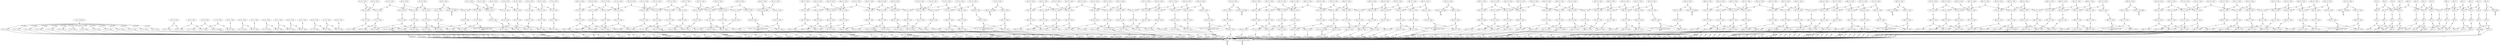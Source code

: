 digraph model {
	0 [ label = "0: {(c < 20), init}" ];
	1 [ label = "1: {(c < 20)}" ];
	2 [ label = "2: {(c < 20)}" ];
	3 [ label = "3: {(c < 20)}" ];
	4 [ label = "4: {(c < 20)}" ];
	5 [ label = "5: {(c < 20)}" ];
	6 [ label = "6: {(c < 20)}" ];
	7 [ label = "7: {(c < 20)}" ];
	8 [ label = "8: {(c < 20)}" ];
	9 [ label = "9: {(c < 20)}" ];
	10 [ label = "10: {(c < 20)}" ];
	11 [ label = "11: {(c < 20)}" ];
	12 [ label = "12: {(c < 20)}" ];
	13 [ label = "13: {(c < 20)}" ];
	14 [ label = "14: {(c < 20)}" ];
	15 [ label = "15: {(c < 20)}" ];
	16 [ label = "16: {(c < 20)}" ];
	17 [ label = "17: {(c < 20)}" ];
	18 [ label = "18: {(c < 20)}" ];
	19 [ label = "19: {(c < 20)}" ];
	20 [ label = "20: {(c < 20)}" ];
	21 [ label = "21: {(c < 20)}" ];
	22 [ label = "22: {(c < 20)}" ];
	23 [ label = "23: {(c < 20)}" ];
	24 [ label = "24: {(c < 20)}" ];
	25 [ label = "25: {(c < 20)}" ];
	26 [ label = "26: {(c < 20)}" ];
	27 [ label = "27: {(c < 20)}" ];
	28 [ label = "28: {(c < 20)}" ];
	29 [ label = "29: {(c < 20)}" ];
	30 [ label = "30: {(c < 20)}" ];
	31 [ label = "31: {(c < 20)}" ];
	32 [ label = "32: {(c < 20)}" ];
	33 [ label = "33: {(c < 20), bad}" ];
	34 [ label = "34: {(c < 20)}" ];
	35 [ label = "35: {(c < 20)}" ];
	36 [ label = "36: {(c < 20)}" ];
	37 [ label = "37: {(c < 20)}" ];
	38 [ label = "38: {(c < 20)}" ];
	39 [ label = "39: {(c < 20)}" ];
	40 [ label = "40: {(c < 20)}" ];
	41 [ label = "41: {(c < 20)}" ];
	42 [ label = "42: {(c < 20)}" ];
	43 [ label = "43: {(c < 20)}" ];
	44 [ label = "44: {(c < 20)}" ];
	45 [ label = "45: {(c < 20)}" ];
	46 [ label = "46: {(c < 20)}" ];
	47 [ label = "47: {(c < 20)}" ];
	48 [ label = "48: {(c < 20)}" ];
	49 [ label = "49: {(c < 20)}" ];
	50 [ label = "50: {(c < 20)}" ];
	51 [ label = "51: {(c < 20)}" ];
	52 [ label = "52: {(c < 20)}" ];
	53 [ label = "53: {(c < 20)}" ];
	54 [ label = "54: {(c < 20)}" ];
	55 [ label = "55: {(c < 20)}" ];
	56 [ label = "56: {(c < 20)}" ];
	57 [ label = "57: {(c < 20)}" ];
	58 [ label = "58: {(c < 20)}" ];
	59 [ label = "59: {(c < 20)}" ];
	60 [ label = "60: {(c < 20), bad}" ];
	61 [ label = "61: {(c < 20)}" ];
	62 [ label = "62: {(c < 20)}" ];
	63 [ label = "63: {(c < 20)}" ];
	64 [ label = "64: {(c < 20)}" ];
	65 [ label = "65: {(c < 20)}" ];
	66 [ label = "66: {(c < 20)}" ];
	67 [ label = "67: {(c < 20)}" ];
	68 [ label = "68: {(c < 20)}" ];
	69 [ label = "69: {(c < 20)}" ];
	70 [ label = "70: {(c < 20)}" ];
	71 [ label = "71: {(c < 20)}" ];
	72 [ label = "72: {(c < 20)}" ];
	73 [ label = "73: {(c < 20)}" ];
	74 [ label = "74: {(c < 20)}" ];
	75 [ label = "75: {(c < 20)}" ];
	76 [ label = "76: {(c < 20)}" ];
	77 [ label = "77: {(c < 20)}" ];
	78 [ label = "78: {(c < 20)}" ];
	79 [ label = "79: {(c < 20)}" ];
	80 [ label = "80: {(c < 20)}" ];
	81 [ label = "81: {(c < 20)}" ];
	82 [ label = "82: {(c < 20)}" ];
	83 [ label = "83: {(c < 20)}" ];
	84 [ label = "84: {(c < 20)}" ];
	85 [ label = "85: {(c < 20)}" ];
	86 [ label = "86: {(c < 20)}" ];
	87 [ label = "87: {(c < 20)}" ];
	88 [ label = "88: {(c < 20)}" ];
	89 [ label = "89: {(c < 20)}" ];
	90 [ label = "90: {(c < 20)}" ];
	91 [ label = "91: {(c < 20), bad}" ];
	92 [ label = "92: {(c < 20)}" ];
	93 [ label = "93: {(c < 20)}" ];
	94 [ label = "94: {(c < 20)}" ];
	95 [ label = "95: {(c < 20)}" ];
	96 [ label = "96: {(c < 20), counterexample_target
goal}" ];
	97 [ label = "97: {(c < 20)}" ];
	98 [ label = "98: {(c < 20)}" ];
	99 [ label = "99: {(c < 20)}" ];
	100 [ label = "100: {(c < 20)}" ];
	101 [ label = "101: {(c < 20)}" ];
	102 [ label = "102: {(c < 20)}" ];
	103 [ label = "103: {(c < 20)}" ];
	104 [ label = "104: {(c < 20)}" ];
	105 [ label = "105: {(c < 20)}" ];
	106 [ label = "106: {(c < 20)}" ];
	107 [ label = "107: {(c < 20)}" ];
	108 [ label = "108: {(c < 20)}" ];
	109 [ label = "109: {(c < 20)}" ];
	110 [ label = "110: {(c < 20)}" ];
	111 [ label = "111: {(c < 20)}" ];
	112 [ label = "112: {(c < 20)}" ];
	113 [ label = "113: {(c < 20)}" ];
	114 [ label = "114: {(c < 20)}" ];
	115 [ label = "115: {(c < 20)}" ];
	116 [ label = "116: {(c < 20)}" ];
	117 [ label = "117: {(c < 20)}" ];
	118 [ label = "118: {(c < 20)}" ];
	119 [ label = "119: {(c < 20)}" ];
	120 [ label = "120: {(c < 20)}" ];
	121 [ label = "121: {(c < 20)}" ];
	122 [ label = "122: {(c < 20)}" ];
	123 [ label = "123: {(c < 20), bad}" ];
	124 [ label = "124: {(c < 20)}" ];
	125 [ label = "125: {(c < 20)}" ];
	126 [ label = "126: {(c < 20)}" ];
	127 [ label = "127: {(c < 20)}" ];
	128 [ label = "128: {(c < 20)}" ];
	129 [ label = "129: {(c < 20)}" ];
	130 [ label = "130: {(c < 20)}" ];
	131 [ label = "131: {(c < 20)}" ];
	132 [ label = "132: {(c < 20)}" ];
	133 [ label = "133: {(c < 20)}" ];
	134 [ label = "134: {(c < 20)}" ];
	135 [ label = "135: {(c < 20)}" ];
	136 [ label = "136: {(c < 20)}" ];
	137 [ label = "137: {(c < 20)}" ];
	138 [ label = "138: {(c < 20)}" ];
	139 [ label = "139: {(c < 20)}" ];
	140 [ label = "140: {(c < 20)}" ];
	141 [ label = "141: {(c < 20)}" ];
	142 [ label = "142: {(c < 20)}" ];
	143 [ label = "143: {(c < 20)}" ];
	144 [ label = "144: {(c < 20)}" ];
	145 [ label = "145: {(c < 20)}" ];
	146 [ label = "146: {(c < 20)}" ];
	147 [ label = "147: {(c < 20)}" ];
	148 [ label = "148: {(c < 20)}" ];
	149 [ label = "149: {(c < 20)}" ];
	150 [ label = "150: {(c < 20)}" ];
	151 [ label = "151: {(c < 20)}" ];
	152 [ label = "152: {(c < 20)}" ];
	153 [ label = "153: {(c < 20), bad}" ];
	154 [ label = "154: {(c < 20)}" ];
	155 [ label = "155: {(c < 20)}" ];
	156 [ label = "156: {(c < 20)}" ];
	157 [ label = "157: {(c < 20)}" ];
	158 [ label = "158: {(c < 20)}" ];
	159 [ label = "159: {(c < 20), counterexample_target
goal}" ];
	160 [ label = "160: {(c < 20)}" ];
	161 [ label = "161: {(c < 20)}" ];
	162 [ label = "162: {(c < 20)}" ];
	163 [ label = "163: {(c < 20)}" ];
	164 [ label = "164: {(c < 20)}" ];
	165 [ label = "165: {(c < 20)}" ];
	166 [ label = "166: {(c < 20)}" ];
	167 [ label = "167: {(c < 20)}" ];
	168 [ label = "168: {(c < 20)}" ];
	169 [ label = "169: {(c < 20)}" ];
	170 [ label = "170: {(c < 20)}" ];
	171 [ label = "171: {(c < 20)}" ];
	172 [ label = "172: {(c < 20)}" ];
	173 [ label = "173: {(c < 20)}" ];
	174 [ label = "174: {(c < 20)}" ];
	175 [ label = "175: {(c < 20)}" ];
	176 [ label = "176: {(c < 20)}" ];
	177 [ label = "177: {(c < 20)}" ];
	178 [ label = "178: {(c < 20)}" ];
	179 [ label = "179: {(c < 20)}" ];
	180 [ label = "180: {(c < 20)}" ];
	181 [ label = "181: {(c < 20)}" ];
	182 [ label = "182: {(c < 20)}" ];
	183 [ label = "183: {(c < 20)}" ];
	184 [ label = "184: {(c < 20), bad}" ];
	185 [ label = "185: {(c < 20)}" ];
	186 [ label = "186: {(c < 20)}" ];
	187 [ label = "187: {(c < 20)}" ];
	188 [ label = "188: {(c < 20)}" ];
	189 [ label = "189: {(c < 20)}" ];
	190 [ label = "190: {(c < 20)}" ];
	191 [ label = "191: {(c < 20)}" ];
	192 [ label = "192: {(c < 20)}" ];
	193 [ label = "193: {(c < 20)}" ];
	194 [ label = "194: {(c < 20)}" ];
	195 [ label = "195: {(c < 20)}" ];
	196 [ label = "196: {(c < 20)}" ];
	197 [ label = "197: {(c < 20)}" ];
	198 [ label = "198: {(c < 20)}" ];
	199 [ label = "199: {(c < 20)}" ];
	200 [ label = "200: {(c < 20)}" ];
	201 [ label = "201: {(c < 20)}" ];
	202 [ label = "202: {(c < 20)}" ];
	203 [ label = "203: {(c < 20)}" ];
	204 [ label = "204: {(c < 20)}" ];
	205 [ label = "205: {(c < 20)}" ];
	206 [ label = "206: {(c < 20)}" ];
	207 [ label = "207: {(c < 20)}" ];
	208 [ label = "208: {(c < 20)}" ];
	209 [ label = "209: {(c < 20)}" ];
	210 [ label = "210: {(c < 20)}" ];
	211 [ label = "211: {(c < 20)}" ];
	212 [ label = "212: {(c < 20)}" ];
	213 [ label = "213: {(c < 20), bad}" ];
	214 [ label = "214: {(c < 20)}" ];
	215 [ label = "215: {(c < 20)}" ];
	216 [ label = "216: {(c < 20)}" ];
	217 [ label = "217: {(c < 20)}" ];
	218 [ label = "218: {(c < 20)}" ];
	219 [ label = "219: {(c < 20)}" ];
	220 [ label = "220: {(c < 20), counterexample_target
goal}" ];
	221 [ label = "221: {(c < 20)}" ];
	222 [ label = "222: {(c < 20)}" ];
	223 [ label = "223: {(c < 20)}" ];
	224 [ label = "224: {(c < 20)}" ];
	225 [ label = "225: {(c < 20)}" ];
	226 [ label = "226: {(c < 20)}" ];
	227 [ label = "227: {(c < 20)}" ];
	228 [ label = "228: {(c < 20)}" ];
	229 [ label = "229: {(c < 20)}" ];
	230 [ label = "230: {(c < 20)}" ];
	231 [ label = "231: {(c < 20)}" ];
	232 [ label = "232: {(c < 20)}" ];
	233 [ label = "233: {(c < 20)}" ];
	234 [ label = "234: {(c < 20)}" ];
	235 [ label = "235: {(c < 20)}" ];
	236 [ label = "236: {(c < 20)}" ];
	237 [ label = "237: {(c < 20)}" ];
	238 [ label = "238: {(c < 20)}" ];
	239 [ label = "239: {(c < 20)}" ];
	240 [ label = "240: {(c < 20)}" ];
	241 [ label = "241: {(c < 20)}" ];
	242 [ label = "242: {(c < 20)}" ];
	243 [ label = "243: {(c < 20), bad}" ];
	244 [ label = "244: {(c < 20)}" ];
	245 [ label = "245: {(c < 20)}" ];
	246 [ label = "246: {(c < 20)}" ];
	247 [ label = "247: {(c < 20)}" ];
	248 [ label = "248: {(c < 20)}" ];
	249 [ label = "249: {(c < 20)}" ];
	250 [ label = "250: {(c < 20)}" ];
	251 [ label = "251: {(c < 20)}" ];
	252 [ label = "252: {(c < 20)}" ];
	253 [ label = "253: {(c < 20)}" ];
	254 [ label = "254: {(c < 20)}" ];
	255 [ label = "255: {(c < 20)}" ];
	256 [ label = "256: {(c < 20)}" ];
	257 [ label = "257: {(c < 20)}" ];
	258 [ label = "258: {(c < 20)}" ];
	259 [ label = "259: {(c < 20)}" ];
	260 [ label = "260: {(c < 20)}" ];
	261 [ label = "261: {(c < 20)}" ];
	262 [ label = "262: {(c < 20)}" ];
	263 [ label = "263: {(c < 20)}" ];
	264 [ label = "264: {(c < 20)}" ];
	265 [ label = "265: {(c < 20)}" ];
	266 [ label = "266: {(c < 20)}" ];
	267 [ label = "267: {(c < 20)}" ];
	268 [ label = "268: {(c < 20)}" ];
	269 [ label = "269: {(c < 20)}" ];
	270 [ label = "270: {(c < 20)}" ];
	271 [ label = "271: {(c < 20)}" ];
	272 [ label = "272: {(c < 20), bad}" ];
	273 [ label = "273: {(c < 20)}" ];
	274 [ label = "274: {(c < 20)}" ];
	275 [ label = "275: {(c < 20)}" ];
	276 [ label = "276: {(c < 20)}" ];
	277 [ label = "277: {(c < 20)}" ];
	278 [ label = "278: {(c < 20)}" ];
	279 [ label = "279: {(c < 20), counterexample_target
goal}" ];
	280 [ label = "280: {(c < 20)}" ];
	281 [ label = "281: {(c < 20)}" ];
	282 [ label = "282: {(c < 20)}" ];
	283 [ label = "283: {(c < 20)}" ];
	284 [ label = "284: {(c < 20)}" ];
	285 [ label = "285: {(c < 20)}" ];
	286 [ label = "286: {(c < 20)}" ];
	287 [ label = "287: {(c < 20)}" ];
	288 [ label = "288: {(c < 20)}" ];
	289 [ label = "289: {(c < 20)}" ];
	290 [ label = "290: {(c < 20)}" ];
	291 [ label = "291: {(c < 20)}" ];
	292 [ label = "292: {(c < 20)}" ];
	293 [ label = "293: {(c < 20)}" ];
	294 [ label = "294: {(c < 20)}" ];
	295 [ label = "295: {(c < 20)}" ];
	296 [ label = "296: {(c < 20)}" ];
	297 [ label = "297: {(c < 20)}" ];
	298 [ label = "298: {(c < 20)}" ];
	299 [ label = "299: {(c < 20)}" ];
	300 [ label = "300: {(c < 20)}" ];
	301 [ label = "301: {(c < 20)}" ];
	302 [ label = "302: {(c < 20), bad}" ];
	303 [ label = "303: {(c < 20)}" ];
	304 [ label = "304: {(c < 20)}" ];
	305 [ label = "305: {(c < 20)}" ];
	306 [ label = "306: {(c < 20)}" ];
	307 [ label = "307: {(c < 20)}" ];
	308 [ label = "308: {(c < 20)}" ];
	309 [ label = "309: {(c < 20)}" ];
	310 [ label = "310: {(c < 20)}" ];
	311 [ label = "311: {(c < 20)}" ];
	312 [ label = "312: {(c < 20)}" ];
	313 [ label = "313: {(c < 20)}" ];
	314 [ label = "314: {(c < 20)}" ];
	315 [ label = "315: {(c < 20)}" ];
	316 [ label = "316: {(c < 20)}" ];
	317 [ label = "317: {(c < 20)}" ];
	318 [ label = "318: {(c < 20)}" ];
	319 [ label = "319: {(c < 20)}" ];
	320 [ label = "320: {(c < 20)}" ];
	321 [ label = "321: {(c < 20)}" ];
	322 [ label = "322: {(c < 20)}" ];
	323 [ label = "323: {(c < 20)}" ];
	324 [ label = "324: {(c < 20)}" ];
	325 [ label = "325: {(c < 20)}" ];
	326 [ label = "326: {(c < 20)}" ];
	327 [ label = "327: {(c < 20)}" ];
	328 [ label = "328: {(c < 20)}" ];
	329 [ label = "329: {(c < 20)}" ];
	330 [ label = "330: {(c < 20)}" ];
	331 [ label = "331: {(c < 20), bad}" ];
	332 [ label = "332: {(c < 20)}" ];
	333 [ label = "333: {(c < 20)}" ];
	334 [ label = "334: {(c < 20)}" ];
	335 [ label = "335: {(c < 20)}" ];
	336 [ label = "336: {(c < 20)}" ];
	337 [ label = "337: {(c < 20)}" ];
	338 [ label = "338: {(c < 20), counterexample_target
goal}" ];
	339 [ label = "339: {(c < 20)}" ];
	340 [ label = "340: {(c < 20)}" ];
	341 [ label = "341: {(c < 20)}" ];
	342 [ label = "342: {(c < 20)}" ];
	343 [ label = "343: {(c < 20)}" ];
	344 [ label = "344: {(c < 20)}" ];
	345 [ label = "345: {(c < 20)}" ];
	346 [ label = "346: {(c < 20)}" ];
	347 [ label = "347: {(c < 20)}" ];
	348 [ label = "348: {(c < 20)}" ];
	349 [ label = "349: {(c < 20)}" ];
	350 [ label = "350: {(c < 20)}" ];
	351 [ label = "351: {(c < 20)}" ];
	352 [ label = "352: {(c < 20)}" ];
	353 [ label = "353: {(c < 20)}" ];
	354 [ label = "354: {(c < 20)}" ];
	355 [ label = "355: {(c < 20)}" ];
	356 [ label = "356: {(c < 20)}" ];
	357 [ label = "357: {(c < 20)}" ];
	358 [ label = "358: {(c < 20)}" ];
	359 [ label = "359: {(c < 20)}" ];
	360 [ label = "360: {(c < 20)}" ];
	361 [ label = "361: {(c < 20), bad}" ];
	362 [ label = "362: {(c < 20)}" ];
	363 [ label = "363: {(c < 20)}" ];
	364 [ label = "364: {(c < 20)}" ];
	365 [ label = "365: {(c < 20)}" ];
	366 [ label = "366: {(c < 20)}" ];
	367 [ label = "367: {(c < 20)}" ];
	368 [ label = "368: {(c < 20)}" ];
	369 [ label = "369: {(c < 20)}" ];
	370 [ label = "370: {(c < 20)}" ];
	371 [ label = "371: {(c < 20)}" ];
	372 [ label = "372: {(c < 20)}" ];
	373 [ label = "373: {(c < 20)}" ];
	374 [ label = "374: {(c < 20)}" ];
	375 [ label = "375: {(c < 20)}" ];
	376 [ label = "376: {(c < 20)}" ];
	377 [ label = "377: {(c < 20)}" ];
	378 [ label = "378: {(c < 20)}" ];
	379 [ label = "379: {(c < 20)}" ];
	380 [ label = "380: {(c < 20)}" ];
	381 [ label = "381: {(c < 20)}" ];
	382 [ label = "382: {(c < 20)}" ];
	383 [ label = "383: {(c < 20)}" ];
	384 [ label = "384: {(c < 20)}" ];
	385 [ label = "385: {(c < 20)}" ];
	386 [ label = "386: {(c < 20)}" ];
	387 [ label = "387: {(c < 20)}" ];
	388 [ label = "388: {(c < 20)}" ];
	389 [ label = "389: {(c < 20)}" ];
	390 [ label = "390: {(c < 20), bad}" ];
	391 [ label = "391: {(c < 20)}" ];
	392 [ label = "392: {(c < 20)}" ];
	393 [ label = "393: {(c < 20)}" ];
	394 [ label = "394: {(c < 20)}" ];
	395 [ label = "395: {(c < 20)}" ];
	396 [ label = "396: {(c < 20)}" ];
	397 [ label = "397: {(c < 20), counterexample_target
goal}" ];
	398 [ label = "398: {(c < 20)}" ];
	399 [ label = "399: {(c < 20)}" ];
	400 [ label = "400: {(c < 20)}" ];
	401 [ label = "401: {(c < 20)}" ];
	402 [ label = "402: {(c < 20)}" ];
	403 [ label = "403: {(c < 20)}" ];
	404 [ label = "404: {(c < 20)}" ];
	405 [ label = "405: {(c < 20)}" ];
	406 [ label = "406: {(c < 20)}" ];
	407 [ label = "407: {(c < 20)}" ];
	408 [ label = "408: {(c < 20)}" ];
	409 [ label = "409: {(c < 20)}" ];
	410 [ label = "410: {(c < 20)}" ];
	411 [ label = "411: {(c < 20)}" ];
	412 [ label = "412: {(c < 20)}" ];
	413 [ label = "413: {(c < 20)}" ];
	414 [ label = "414: {(c < 20)}" ];
	415 [ label = "415: {(c < 20)}" ];
	416 [ label = "416: {(c < 20)}" ];
	417 [ label = "417: {(c < 20)}" ];
	418 [ label = "418: {(c < 20)}" ];
	419 [ label = "419: {(c < 20)}" ];
	420 [ label = "420: {(c < 20), bad}" ];
	421 [ label = "421: {(c < 20)}" ];
	422 [ label = "422: {(c < 20)}" ];
	423 [ label = "423: {(c < 20)}" ];
	424 [ label = "424: {(c < 20)}" ];
	425 [ label = "425: {(c < 20)}" ];
	426 [ label = "426: {(c < 20)}" ];
	427 [ label = "427: {(c < 20)}" ];
	428 [ label = "428: {(c < 20)}" ];
	429 [ label = "429: {(c < 20)}" ];
	430 [ label = "430: {(c < 20)}" ];
	431 [ label = "431: {(c < 20)}" ];
	432 [ label = "432: {(c < 20)}" ];
	433 [ label = "433: {(c < 20)}" ];
	434 [ label = "434: {(c < 20)}" ];
	435 [ label = "435: {(c < 20)}" ];
	436 [ label = "436: {(c < 20)}" ];
	437 [ label = "437: {(c < 20)}" ];
	438 [ label = "438: {(c < 20)}" ];
	439 [ label = "439: {(c < 20)}" ];
	440 [ label = "440: {(c < 20)}" ];
	441 [ label = "441: {(c < 20)}" ];
	442 [ label = "442: {(c < 20)}" ];
	443 [ label = "443: {(c < 20)}" ];
	444 [ label = "444: {(c < 20)}" ];
	445 [ label = "445: {(c < 20)}" ];
	446 [ label = "446: {(c < 20)}" ];
	447 [ label = "447: {(c < 20)}" ];
	448 [ label = "448: {(c < 20)}" ];
	449 [ label = "449: {(c < 20), bad}" ];
	450 [ label = "450: {(c < 20)}" ];
	451 [ label = "451: {(c < 20)}" ];
	452 [ label = "452: {(c < 20)}" ];
	453 [ label = "453: {(c < 20)}" ];
	454 [ label = "454: {(c < 20)}" ];
	455 [ label = "455: {(c < 20)}" ];
	456 [ label = "456: {(c < 20), counterexample_target
goal}" ];
	457 [ label = "457: {(c < 20)}" ];
	458 [ label = "458: {(c < 20)}" ];
	459 [ label = "459: {(c < 20)}" ];
	460 [ label = "460: {(c < 20)}" ];
	461 [ label = "461: {(c < 20)}" ];
	462 [ label = "462: {(c < 20)}" ];
	463 [ label = "463: {(c < 20)}" ];
	464 [ label = "464: {(c < 20)}" ];
	465 [ label = "465: {(c < 20)}" ];
	466 [ label = "466: {(c < 20)}" ];
	467 [ label = "467: {(c < 20)}" ];
	468 [ label = "468: {(c < 20)}" ];
	469 [ label = "469: {(c < 20)}" ];
	470 [ label = "470: {(c < 20)}" ];
	471 [ label = "471: {(c < 20)}" ];
	472 [ label = "472: {(c < 20)}" ];
	473 [ label = "473: {(c < 20)}" ];
	474 [ label = "474: {(c < 20)}" ];
	475 [ label = "475: {(c < 20)}" ];
	476 [ label = "476: {(c < 20)}" ];
	477 [ label = "477: {(c < 20)}" ];
	478 [ label = "478: {(c < 20)}" ];
	479 [ label = "479: {(c < 20), bad}" ];
	480 [ label = "480: {(c < 20)}" ];
	481 [ label = "481: {(c < 20)}" ];
	482 [ label = "482: {(c < 20)}" ];
	483 [ label = "483: {(c < 20)}" ];
	484 [ label = "484: {(c < 20)}" ];
	485 [ label = "485: {(c < 20)}" ];
	486 [ label = "486: {(c < 20)}" ];
	487 [ label = "487: {(c < 20)}" ];
	488 [ label = "488: {(c < 20)}" ];
	489 [ label = "489: {(c < 20)}" ];
	490 [ label = "490: {(c < 20)}" ];
	491 [ label = "491: {(c < 20)}" ];
	492 [ label = "492: {(c < 20)}" ];
	493 [ label = "493: {(c < 20)}" ];
	494 [ label = "494: {(c < 20)}" ];
	495 [ label = "495: {(c < 20)}" ];
	496 [ label = "496: {(c < 20)}" ];
	497 [ label = "497: {(c < 20)}" ];
	498 [ label = "498: {(c < 20)}" ];
	499 [ label = "499: {(c < 20)}" ];
	500 [ label = "500: {(c < 20)}" ];
	501 [ label = "501: {(c < 20)}" ];
	502 [ label = "502: {(c < 20)}" ];
	503 [ label = "503: {(c < 20)}" ];
	504 [ label = "504: {(c < 20)}" ];
	505 [ label = "505: {(c < 20)}" ];
	506 [ label = "506: {(c < 20)}" ];
	507 [ label = "507: {(c < 20)}" ];
	508 [ label = "508: {(c < 20), bad}" ];
	509 [ label = "509: {(c < 20)}" ];
	510 [ label = "510: {(c < 20)}" ];
	511 [ label = "511: {(c < 20)}" ];
	512 [ label = "512: {(c < 20)}" ];
	513 [ label = "513: {(c < 20)}" ];
	514 [ label = "514: {(c < 20)}" ];
	515 [ label = "515: {(c < 20), counterexample_target
goal}" ];
	516 [ label = "516: {(c < 20)}" ];
	517 [ label = "517: {(c < 20)}" ];
	518 [ label = "518: {(c < 20)}" ];
	519 [ label = "519: {(c < 20)}" ];
	520 [ label = "520: {(c < 20)}" ];
	521 [ label = "521: {(c < 20)}" ];
	522 [ label = "522: {(c < 20)}" ];
	523 [ label = "523: {(c < 20)}" ];
	524 [ label = "524: {(c < 20)}" ];
	525 [ label = "525: {(c < 20)}" ];
	526 [ label = "526: {(c < 20)}" ];
	527 [ label = "527: {(c < 20)}" ];
	528 [ label = "528: {(c < 20)}" ];
	529 [ label = "529: {(c < 20)}" ];
	530 [ label = "530: {(c < 20)}" ];
	531 [ label = "531: {(c < 20)}" ];
	532 [ label = "532: {(c < 20)}" ];
	533 [ label = "533: {(c < 20)}" ];
	534 [ label = "534: {(c < 20)}" ];
	535 [ label = "535: {(c < 20)}" ];
	536 [ label = "536: {(c < 20)}" ];
	537 [ label = "537: {(c < 20)}" ];
	538 [ label = "538: {(c < 20), bad}" ];
	539 [ label = "539: {(c < 20)}" ];
	540 [ label = "540: {(c < 20)}" ];
	541 [ label = "541: {(c < 20)}" ];
	542 [ label = "542: {(c < 20)}" ];
	543 [ label = "543: {(c < 20)}" ];
	544 [ label = "544: {(c < 20)}" ];
	545 [ label = "545: {(c < 20)}" ];
	546 [ label = "546: {(c < 20)}" ];
	547 [ label = "547: {(c < 20)}" ];
	548 [ label = "548: {(c < 20)}" ];
	549 [ label = "549: {(c < 20)}" ];
	550 [ label = "550: {(c < 20)}" ];
	551 [ label = "551: {(c < 20)}" ];
	552 [ label = "552: {(c < 20)}" ];
	553 [ label = "553: {(c < 20)}" ];
	554 [ label = "554: {(c < 20)}" ];
	555 [ label = "555: {(c < 20)}" ];
	556 [ label = "556: {(c < 20)}" ];
	557 [ label = "557: {(c < 20)}" ];
	558 [ label = "558: {(c < 20)}" ];
	559 [ label = "559: {(c < 20)}" ];
	560 [ label = "560: {(c < 20)}" ];
	561 [ label = "561: {(c < 20)}" ];
	562 [ label = "562: {(c < 20)}" ];
	563 [ label = "563: {(c < 20)}" ];
	564 [ label = "564: {(c < 20)}" ];
	565 [ label = "565: {(c < 20)}" ];
	566 [ label = "566: {(c < 20)}" ];
	567 [ label = "567: {(c < 20), bad}" ];
	568 [ label = "568: {(c < 20)}" ];
	569 [ label = "569: {(c < 20)}" ];
	570 [ label = "570: {(c < 20)}" ];
	571 [ label = "571: {(c < 20)}" ];
	572 [ label = "572: {(c < 20)}" ];
	573 [ label = "573: {(c < 20)}" ];
	574 [ label = "574: {(c < 20), counterexample_target
goal}" ];
	575 [ label = "575: {}" ];
	576 [ label = "576: {}" ];
	577 [ label = "577: {}" ];
	578 [ label = "578: {}" ];
	579 [ label = "579: {}" ];
	580 [ label = "580: {}" ];
	581 [ label = "581: {}" ];
	582 [ label = "582: {}" ];
	583 [ label = "583: {}" ];
	584 [ label = "584: {}" ];
	585 [ label = "585: {}" ];
	586 [ label = "586: {}" ];
	587 [ label = "587: {}" ];
	588 [ label = "588: {}" ];
	589 [ label = "589: {}" ];
	590 [ label = "590: {}" ];
	591 [ label = "591: {}" ];
	592 [ label = "592: {}" ];
	593 [ label = "593: {}" ];
	594 [ label = "594: {}" ];
	595 [ label = "595: {}" ];
	596 [ label = "596: {}" ];
	597 [ label = "597: {}" ];
	598 [ label = "598: {}" ];
	599 [ label = "599: {}" ];
	600 [ label = "600: {}" ];
	601 [ label = "601: {}" ];
	602 [ label = "602: {}" ];
	603 [ label = "603: {}" ];
	604 [ label = "604: {}" ];
	605 [ label = "605: {}" ];
	606 [ label = "606: {}" ];
	607 [ label = "607: {}" ];
	608 [ label = "608: {}" ];
	609 [ label = "609: {}" ];
	610 [ label = "610: {}" ];
	611 [ label = "611: {}" ];
	612 [ label = "612: {}" ];
	613 [ label = "613: {}" ];
	614 [ label = "614: {}" ];
	615 [ label = "615: {}" ];
	616 [ label = "616: {}" ];
	617 [ label = "617: {}" ];
	618 [ label = "618: {}" ];
	619 [ label = "619: {bad}" ];
	620 [ label = "620: {bad}" ];
	621 [ label = "621: {}" ];
	622 [ label = "622: {}" ];
	623 [ label = "623: {}" ];
	624 [ label = "624: {}" ];
	625 [ label = "625: {}" ];
	626 [ label = "626: {}" ];
	627 [ label = "627: {}" ];
	628 [ label = "628: {}" ];
	629 [ label = "629: {}" ];
	630 [ label = "630: {}" ];
	631 [ label = "631: {}" ];
	632 [ label = "632: {}" ];
	633 [ label = "633: {goal}" ];
	634 [ label = "634: {}" ];
	635 [ label = "635: {counterexample_target}" ];
	"0c0" [shape = "point"];
	0 -> "0c0";
	"0c0" -> 1 [ label= "0.0714286" ];
	"0c0" -> 2 [ label= "0.0714286" ];
	"0c0" -> 3 [ label= "0.0714286" ];
	"0c0" -> 4 [ label= "0.0714286" ];
	"0c0" -> 5 [ label= "0.0714286" ];
	"0c0" -> 6 [ label= "0.0714286" ];
	"0c0" -> 7 [ label= "0.0714286" ];
	"0c0" -> 8 [ label= "0.0714286" ];
	"0c0" -> 9 [ label= "0.0714286" ];
	"0c0" -> 10 [ label= "0.0714286" ];
	"0c0" -> 11 [ label= "0.0714286" ];
	"0c0" -> 12 [ label= "0.0714286" ];
	"0c0" -> 13 [ label= "0.0714286" ];
	"0c0" -> 14 [ label= "0.0714286" ];
	"1c0" [shape = "point"];
	1 -> "1c0";
	"1c0" -> 634 [ label= "1.33227e-15" ];
	"1c0" -> 635 [ label= "1" ];
	"2c0" [shape = "point"];
	2 -> "2c0";
	"2c0" -> 634 [ label= "7.19425e-14" ];
	"2c0" -> 635 [ label= "1" ];
	"3c0" [shape = "point"];
	3 -> "3c0";
	"3c0" -> 634 [ label= "2.61491e-12" ];
	"3c0" -> 635 [ label= "1" ];
	"4c0" [shape = "point"];
	4 -> "4c0";
	"4c0" -> 634 [ label= "7.12771e-11" ];
	"4c0" -> 635 [ label= "1" ];
	"5c0" [shape = "point"];
	5 -> "5c0";
	"5c0" -> 634 [ label= "0" ];
	"5c0" -> 635 [ label= "1" ];
	"6c0" [shape = "point"];
	6 -> "6c0";
	"6c0" -> 634 [ label= "7.19425e-14" ];
	"6c0" -> 635 [ label= "1" ];
	"7c0" [shape = "point"];
	7 -> "7c0";
	"7c0" -> 634 [ label= "2.61491e-12" ];
	"7c0" -> 635 [ label= "1" ];
	"8c0" [shape = "point"];
	8 -> "8c0";
	"8c0" -> 634 [ label= "0" ];
	"8c0" -> 635 [ label= "1" ];
	"9c0" [shape = "point"];
	9 -> "9c0";
	"9c0" -> 634 [ label= "0" ];
	"9c0" -> 635 [ label= "1" ];
	"10c0" [shape = "point"];
	10 -> "10c0";
	"10c0" -> 634 [ label= "1.33227e-15" ];
	"10c0" -> 635 [ label= "1" ];
	"11c0" [shape = "point"];
	11 -> "11c0";
	"11c0" -> 634 [ label= "7.19425e-14" ];
	"11c0" -> 635 [ label= "1" ];
	"12c0" [shape = "point"];
	12 -> "12c0";
	"12c0" -> 634 [ label= "0" ];
	"12c0" -> 635 [ label= "1" ];
	"13c0" [shape = "point"];
	13 -> "13c0";
	"13c0" -> 634 [ label= "0" ];
	"13c0" -> 635 [ label= "1" ];
	"14c0" [shape = "point"];
	14 -> "14c0";
	"14c0" -> 634 [ label= "1.33227e-15" ];
	"14c0" -> 635 [ label= "1" ];
	"15c0" [shape = "point"];
	15 -> "15c0";
	"15c0" -> 29 [ label= "0.9" ];
	"15c0" -> 30 [ label= "0.1" ];
	"16c0" [shape = "point"];
	16 -> "16c0";
	"16c0" -> 29 [ label= "0.1" ];
	"16c0" -> 32 [ label= "0.9" ];
	"17c0" [shape = "point"];
	17 -> "17c0";
	"17c0" -> 32 [ label= "0.1" ];
	"17c0" -> 34 [ label= "0.9" ];
	"18c0" [shape = "point"];
	18 -> "18c0";
	"18c0" -> 34 [ label= "1" ];
	"19c0" [shape = "point"];
	19 -> "19c0";
	"19c0" -> 31 [ label= "0.1" ];
	"19c0" -> 33 [ label= "0.9" ];
	"20c0" [shape = "point"];
	20 -> "20c0";
	"20c0" -> 35 [ label= "0.1" ];
	"20c0" -> 36 [ label= "0.9" ];
	"21c0" [shape = "point"];
	21 -> "21c0";
	"21c0" -> 36 [ label= "1" ];
	"22c0" [shape = "point"];
	22 -> "22c0";
	"22c0" -> 37 [ label= "0.1" ];
	"22c0" -> 40 [ label= "0.9" ];
	"23c0" [shape = "point"];
	23 -> "23c0";
	"23c0" -> 38 [ label= "0.9" ];
	"23c0" -> 40 [ label= "0.1" ];
	"24c0" [shape = "point"];
	24 -> "24c0";
	"24c0" -> 38 [ label= "0.1" ];
	"24c0" -> 39 [ label= "0.9" ];
	"25c0" [shape = "point"];
	25 -> "25c0";
	"25c0" -> 39 [ label= "1" ];
	"26c0" [shape = "point"];
	26 -> "26c0";
	"26c0" -> 41 [ label= "0.1" ];
	"26c0" -> 42 [ label= "0.9" ];
	"27c0" [shape = "point"];
	27 -> "27c0";
	"27c0" -> 42 [ label= "0.1" ];
	"27c0" -> 43 [ label= "0.9" ];
	"28c0" [shape = "point"];
	28 -> "28c0";
	"28c0" -> 43 [ label= "1" ];
	"29c0" [shape = "point"];
	29 -> "29c0";
	"29c0" -> 634 [ label= "6.07292e-13" ];
	"29c0" -> 635 [ label= "1" ];
	"30c0" [shape = "point"];
	30 -> "30c0";
	"30c0" -> 634 [ label= "1.25455e-14" ];
	"30c0" -> 635 [ label= "1" ];
	"31c0" [shape = "point"];
	31 -> "31c0";
	"31c0" -> 634 [ label= "1.11022e-16" ];
	"31c0" -> 635 [ label= "1" ];
	"32c0" [shape = "point"];
	32 -> "32c0";
	"32c0" -> 634 [ label= "2.0684e-11" ];
	"32c0" -> 635 [ label= "1" ];
	"33c0" [shape = "point"];
	33 -> "33c0";
	"33c0" -> 33 [ label= "1" ];
	"34c0" [shape = "point"];
	34 -> "34c0";
	"34c0" -> 634 [ label= "5.26616e-10" ];
	"34c0" -> 635 [ label= "1" ];
	"35c0" [shape = "point"];
	35 -> "35c0";
	"35c0" -> 634 [ label= "6.07292e-13" ];
	"35c0" -> 635 [ label= "1" ];
	"36c0" [shape = "point"];
	36 -> "36c0";
	"36c0" -> 634 [ label= "2.06839e-11" ];
	"36c0" -> 635 [ label= "1" ];
	"37c0" [shape = "point"];
	37 -> "37c0";
	"37c0" -> 634 [ label= "0" ];
	"37c0" -> 635 [ label= "1" ];
	"38c0" [shape = "point"];
	38 -> "38c0";
	"38c0" -> 634 [ label= "1.25455e-14" ];
	"38c0" -> 635 [ label= "1" ];
	"39c0" [shape = "point"];
	39 -> "39c0";
	"39c0" -> 634 [ label= "6.07292e-13" ];
	"39c0" -> 635 [ label= "1" ];
	"40c0" [shape = "point"];
	40 -> "40c0";
	"40c0" -> 634 [ label= "1.11022e-16" ];
	"40c0" -> 635 [ label= "1" ];
	"41c0" [shape = "point"];
	41 -> "41c0";
	"41c0" -> 634 [ label= "0" ];
	"41c0" -> 635 [ label= "1" ];
	"42c0" [shape = "point"];
	42 -> "42c0";
	"42c0" -> 634 [ label= "1.11022e-16" ];
	"42c0" -> 635 [ label= "1" ];
	"43c0" [shape = "point"];
	43 -> "43c0";
	"43c0" -> 634 [ label= "1.25455e-14" ];
	"43c0" -> 635 [ label= "1" ];
	"44c0" [shape = "point"];
	44 -> "44c0";
	"44c0" -> 58 [ label= "0.9" ];
	"44c0" -> 59 [ label= "0.1" ];
	"45c0" [shape = "point"];
	45 -> "45c0";
	"45c0" -> 59 [ label= "0.9" ];
	"45c0" -> 61 [ label= "0.1" ];
	"46c0" [shape = "point"];
	46 -> "46c0";
	"46c0" -> 60 [ label= "0.9" ];
	"46c0" -> 62 [ label= "0.1" ];
	"47c0" [shape = "point"];
	47 -> "47c0";
	"47c0" -> 58 [ label= "0.1" ];
	"47c0" -> 64 [ label= "0.9" ];
	"48c0" [shape = "point"];
	48 -> "48c0";
	"48c0" -> 64 [ label= "1" ];
	"49c0" [shape = "point"];
	49 -> "49c0";
	"49c0" -> 65 [ label= "0.1" ];
	"49c0" -> 66 [ label= "0.9" ];
	"50c0" [shape = "point"];
	50 -> "50c0";
	"50c0" -> 66 [ label= "1" ];
	"51c0" [shape = "point"];
	51 -> "51c0";
	"51c0" -> 63 [ label= "0.1" ];
	"51c0" -> 69 [ label= "0.9" ];
	"52c0" [shape = "point"];
	52 -> "52c0";
	"52c0" -> 67 [ label= "0.1" ];
	"52c0" -> 68 [ label= "0.9" ];
	"53c0" [shape = "point"];
	53 -> "53c0";
	"53c0" -> 68 [ label= "1" ];
	"54c0" [shape = "point"];
	54 -> "54c0";
	"54c0" -> 67 [ label= "0.9" ];
	"54c0" -> 69 [ label= "0.1" ];
	"55c0" [shape = "point"];
	55 -> "55c0";
	"55c0" -> 70 [ label= "0.9" ];
	"55c0" -> 72 [ label= "0.1" ];
	"56c0" [shape = "point"];
	56 -> "56c0";
	"56c0" -> 70 [ label= "0.1" ];
	"56c0" -> 71 [ label= "0.9" ];
	"57c0" [shape = "point"];
	57 -> "57c0";
	"57c0" -> 71 [ label= "1" ];
	"58c0" [shape = "point"];
	58 -> "58c0";
	"58c0" -> 73 [ label= "1" ];
	"59c0" [shape = "point"];
	59 -> "59c0";
	"59c0" -> 74 [ label= "1" ];
	"60c0" [shape = "point"];
	60 -> "60c0";
	"60c0" -> 60 [ label= "1" ];
	"61c0" [shape = "point"];
	61 -> "61c0";
	"61c0" -> 75 [ label= "1" ];
	"62c0" [shape = "point"];
	62 -> "62c0";
	"62c0" -> 76 [ label= "1" ];
	"63c0" [shape = "point"];
	63 -> "63c0";
	"63c0" -> 77 [ label= "1" ];
	"64c0" [shape = "point"];
	64 -> "64c0";
	"64c0" -> 78 [ label= "1" ];
	"65c0" [shape = "point"];
	65 -> "65c0";
	"65c0" -> 79 [ label= "1" ];
	"66c0" [shape = "point"];
	66 -> "66c0";
	"66c0" -> 80 [ label= "1" ];
	"67c0" [shape = "point"];
	67 -> "67c0";
	"67c0" -> 81 [ label= "1" ];
	"68c0" [shape = "point"];
	68 -> "68c0";
	"68c0" -> 82 [ label= "1" ];
	"69c0" [shape = "point"];
	69 -> "69c0";
	"69c0" -> 83 [ label= "1" ];
	"70c0" [shape = "point"];
	70 -> "70c0";
	"70c0" -> 84 [ label= "1" ];
	"71c0" [shape = "point"];
	71 -> "71c0";
	"71c0" -> 85 [ label= "1" ];
	"72c0" [shape = "point"];
	72 -> "72c0";
	"72c0" -> 86 [ label= "1" ];
	"73c0" [shape = "point"];
	73 -> "73c0";
	"73c0" -> 88 [ label= "0.1" ];
	"73c0" -> 89 [ label= "0.9" ];
	"74c0" [shape = "point"];
	74 -> "74c0";
	"74c0" -> 90 [ label= "0.1" ];
	"74c0" -> 91 [ label= "0.9" ];
	"75c0" [shape = "point"];
	75 -> "75c0";
	"75c0" -> 92 [ label= "0.1" ];
	"75c0" -> 93 [ label= "0.9" ];
	"76c0" [shape = "point"];
	76 -> "76c0";
	"76c0" -> 93 [ label= "0.1" ];
	"76c0" -> 94 [ label= "0.9" ];
	"77c0" [shape = "point"];
	77 -> "77c0";
	"77c0" -> 94 [ label= "0.1" ];
	"77c0" -> 96 [ label= "0.9" ];
	"78c0" [shape = "point"];
	78 -> "78c0";
	"78c0" -> 87 [ label= "0.1" ];
	"78c0" -> 97 [ label= "0.9" ];
	"79c0" [shape = "point"];
	79 -> "79c0";
	"79c0" -> 89 [ label= "0.1" ];
	"79c0" -> 98 [ label= "0.9" ];
	"80c0" [shape = "point"];
	80 -> "80c0";
	"80c0" -> 97 [ label= "0.1" ];
	"80c0" -> 99 [ label= "0.9" ];
	"81c0" [shape = "point"];
	81 -> "81c0";
	"81c0" -> 98 [ label= "0.1" ];
	"81c0" -> 100 [ label= "0.9" ];
	"82c0" [shape = "point"];
	82 -> "82c0";
	"82c0" -> 99 [ label= "0.1" ];
	"82c0" -> 101 [ label= "0.9" ];
	"83c0" [shape = "point"];
	83 -> "83c0";
	"83c0" -> 95 [ label= "0.1" ];
	"83c0" -> 102 [ label= "0.9" ];
	"84c0" [shape = "point"];
	84 -> "84c0";
	"84c0" -> 100 [ label= "1" ];
	"85c0" [shape = "point"];
	85 -> "85c0";
	"85c0" -> 101 [ label= "1" ];
	"86c0" [shape = "point"];
	86 -> "86c0";
	"86c0" -> 102 [ label= "1" ];
	"87c0" [shape = "point"];
	87 -> "87c0";
	"87c0" -> 634 [ label= "2.70285e-08" ];
	"87c0" -> 635 [ label= "1" ];
	"88c0" [shape = "point"];
	88 -> "88c0";
	"88c0" -> 634 [ label= "1.23591e-09" ];
	"88c0" -> 635 [ label= "1" ];
	"89c0" [shape = "point"];
	89 -> "89c0";
	"89c0" -> 634 [ label= "4.18103e-11" ];
	"89c0" -> 635 [ label= "1" ];
	"90c0" [shape = "point"];
	90 -> "90c0";
	"90c0" -> 634 [ label= "4.18103e-11" ];
	"90c0" -> 635 [ label= "1" ];
	"91c0" [shape = "point"];
	91 -> "91c0";
	"91c0" -> 91 [ label= "1" ];
	"92c0" [shape = "point"];
	92 -> "92c0";
	"92c0" -> 634 [ label= "9.86433e-13" ];
	"92c0" -> 635 [ label= "1" ];
	"93c0" [shape = "point"];
	93 -> "93c0";
	"93c0" -> 634 [ label= "1.44329e-14" ];
	"93c0" -> 635 [ label= "1" ];
	"94c0" [shape = "point"];
	94 -> "94c0";
	"94c0" -> 634 [ label= "1.11022e-16" ];
	"94c0" -> 635 [ label= "1" ];
	"95c0" [shape = "point"];
	95 -> "95c0";
	"95c0" -> 634 [ label= "1.44329e-14" ];
	"95c0" -> 635 [ label= "1" ];
	"96c0" [shape = "point"];
	96 -> "96c0";
	"96c0" -> 96 [ label= "1" ];
	"97c0" [shape = "point"];
	97 -> "97c0";
	"97c0" -> 634 [ label= "1.23591e-09" ];
	"97c0" -> 635 [ label= "1" ];
	"98c0" [shape = "point"];
	98 -> "98c0";
	"98c0" -> 634 [ label= "9.86433e-13" ];
	"98c0" -> 635 [ label= "1" ];
	"99c0" [shape = "point"];
	99 -> "99c0";
	"99c0" -> 634 [ label= "4.18103e-11" ];
	"99c0" -> 635 [ label= "1" ];
	"100c0" [shape = "point"];
	100 -> "100c0";
	"100c0" -> 634 [ label= "1.44329e-14" ];
	"100c0" -> 635 [ label= "1" ];
	"101c0" [shape = "point"];
	101 -> "101c0";
	"101c0" -> 634 [ label= "9.86544e-13" ];
	"101c0" -> 635 [ label= "1" ];
	"102c0" [shape = "point"];
	102 -> "102c0";
	"102c0" -> 634 [ label= "1.11022e-16" ];
	"102c0" -> 635 [ label= "1" ];
	"103c0" [shape = "point"];
	103 -> "103c0";
	"103c0" -> 117 [ label= "1" ];
	"104c0" [shape = "point"];
	104 -> "104c0";
	"104c0" -> 117 [ label= "0.9" ];
	"104c0" -> 119 [ label= "0.1" ];
	"105c0" [shape = "point"];
	105 -> "105c0";
	"105c0" -> 118 [ label= "0.9" ];
	"105c0" -> 120 [ label= "0.1" ];
	"106c0" [shape = "point"];
	106 -> "106c0";
	"106c0" -> 119 [ label= "0.9" ];
	"106c0" -> 121 [ label= "0.1" ];
	"107c0" [shape = "point"];
	107 -> "107c0";
	"107c0" -> 121 [ label= "0.9" ];
	"107c0" -> 124 [ label= "0.1" ];
	"108c0" [shape = "point"];
	108 -> "108c0";
	"108c0" -> 123 [ label= "0.9" ];
	"108c0" -> 125 [ label= "0.1" ];
	"109c0" [shape = "point"];
	109 -> "109c0";
	"109c0" -> 126 [ label= "0.1" ];
	"109c0" -> 127 [ label= "0.9" ];
	"110c0" [shape = "point"];
	110 -> "110c0";
	"110c0" -> 122 [ label= "0.9" ];
	"110c0" -> 127 [ label= "0.1" ];
	"111c0" [shape = "point"];
	111 -> "111c0";
	"111c0" -> 118 [ label= "1" ];
	"112c0" [shape = "point"];
	112 -> "112c0";
	"112c0" -> 122 [ label= "0.1" ];
	"112c0" -> 129 [ label= "0.9" ];
	"113c0" [shape = "point"];
	113 -> "113c0";
	"113c0" -> 129 [ label= "1" ];
	"114c0" [shape = "point"];
	114 -> "114c0";
	"114c0" -> 130 [ label= "0.1" ];
	"114c0" -> 131 [ label= "0.9" ];
	"115c0" [shape = "point"];
	115 -> "115c0";
	"115c0" -> 131 [ label= "1" ];
	"116c0" [shape = "point"];
	116 -> "116c0";
	"116c0" -> 128 [ label= "0.1" ];
	"116c0" -> 130 [ label= "0.9" ];
	"117c0" [shape = "point"];
	117 -> "117c0";
	"117c0" -> 132 [ label= "1" ];
	"118c0" [shape = "point"];
	118 -> "118c0";
	"118c0" -> 133 [ label= "1" ];
	"119c0" [shape = "point"];
	119 -> "119c0";
	"119c0" -> 134 [ label= "1" ];
	"120c0" [shape = "point"];
	120 -> "120c0";
	"120c0" -> 135 [ label= "1" ];
	"121c0" [shape = "point"];
	121 -> "121c0";
	"121c0" -> 136 [ label= "1" ];
	"122c0" [shape = "point"];
	122 -> "122c0";
	"122c0" -> 137 [ label= "1" ];
	"123c0" [shape = "point"];
	123 -> "123c0";
	"123c0" -> 123 [ label= "1" ];
	"124c0" [shape = "point"];
	124 -> "124c0";
	"124c0" -> 138 [ label= "1" ];
	"125c0" [shape = "point"];
	125 -> "125c0";
	"125c0" -> 139 [ label= "1" ];
	"126c0" [shape = "point"];
	126 -> "126c0";
	"126c0" -> 140 [ label= "1" ];
	"127c0" [shape = "point"];
	127 -> "127c0";
	"127c0" -> 141 [ label= "1" ];
	"128c0" [shape = "point"];
	128 -> "128c0";
	"128c0" -> 142 [ label= "1" ];
	"129c0" [shape = "point"];
	129 -> "129c0";
	"129c0" -> 143 [ label= "1" ];
	"130c0" [shape = "point"];
	130 -> "130c0";
	"130c0" -> 144 [ label= "1" ];
	"131c0" [shape = "point"];
	131 -> "131c0";
	"131c0" -> 145 [ label= "1" ];
	"132c0" [shape = "point"];
	132 -> "132c0";
	"132c0" -> 146 [ label= "0.1" ];
	"132c0" -> 147 [ label= "0.9" ];
	"133c0" [shape = "point"];
	133 -> "133c0";
	"133c0" -> 147 [ label= "0.1" ];
	"133c0" -> 149 [ label= "0.9" ];
	"134c0" [shape = "point"];
	134 -> "134c0";
	"134c0" -> 148 [ label= "0.1" ];
	"134c0" -> 150 [ label= "0.9" ];
	"135c0" [shape = "point"];
	135 -> "135c0";
	"135c0" -> 150 [ label= "0.1" ];
	"135c0" -> 152 [ label= "0.9" ];
	"136c0" [shape = "point"];
	136 -> "136c0";
	"136c0" -> 151 [ label= "0.1" ];
	"136c0" -> 153 [ label= "0.9" ];
	"137c0" [shape = "point"];
	137 -> "137c0";
	"137c0" -> 152 [ label= "0.1" ];
	"137c0" -> 155 [ label= "0.9" ];
	"138c0" [shape = "point"];
	138 -> "138c0";
	"138c0" -> 154 [ label= "0.1" ];
	"138c0" -> 157 [ label= "0.9" ];
	"139c0" [shape = "point"];
	139 -> "139c0";
	"139c0" -> 157 [ label= "0.1" ];
	"139c0" -> 158 [ label= "0.9" ];
	"140c0" [shape = "point"];
	140 -> "140c0";
	"140c0" -> 158 [ label= "0.1" ];
	"140c0" -> 159 [ label= "0.9" ];
	"141c0" [shape = "point"];
	141 -> "141c0";
	"141c0" -> 156 [ label= "0.1" ];
	"141c0" -> 160 [ label= "0.9" ];
	"142c0" [shape = "point"];
	142 -> "142c0";
	"142c0" -> 160 [ label= "1" ];
	"143c0" [shape = "point"];
	143 -> "143c0";
	"143c0" -> 149 [ label= "0.1" ];
	"143c0" -> 161 [ label= "0.9" ];
	"144c0" [shape = "point"];
	144 -> "144c0";
	"144c0" -> 155 [ label= "1" ];
	"145c0" [shape = "point"];
	145 -> "145c0";
	"145c0" -> 161 [ label= "1" ];
	"146c0" [shape = "point"];
	146 -> "146c0";
	"146c0" -> 634 [ label= "1.25057e-06" ];
	"146c0" -> 635 [ label= "0.999999" ];
	"147c0" [shape = "point"];
	147 -> "147c0";
	"147c0" -> 634 [ label= "6.84041e-08" ];
	"147c0" -> 635 [ label= "1" ];
	"148c0" [shape = "point"];
	148 -> "148c0";
	"148c0" -> 634 [ label= "6.84041e-08" ];
	"148c0" -> 635 [ label= "1" ];
	"149c0" [shape = "point"];
	149 -> "149c0";
	"149c0" -> 634 [ label= "2.72854e-09" ];
	"149c0" -> 635 [ label= "1" ];
	"150c0" [shape = "point"];
	150 -> "150c0";
	"150c0" -> 634 [ label= "2.72854e-09" ];
	"150c0" -> 635 [ label= "1" ];
	"151c0" [shape = "point"];
	151 -> "151c0";
	"151c0" -> 634 [ label= "2.72854e-09" ];
	"151c0" -> 635 [ label= "1" ];
	"152c0" [shape = "point"];
	152 -> "152c0";
	"152c0" -> 634 [ label= "7.49799e-11" ];
	"152c0" -> 635 [ label= "1" ];
	"153c0" [shape = "point"];
	153 -> "153c0";
	"153c0" -> 153 [ label= "1" ];
	"154c0" [shape = "point"];
	154 -> "154c0";
	"154c0" -> 634 [ label= "7.49799e-11" ];
	"154c0" -> 635 [ label= "1" ];
	"155c0" [shape = "point"];
	155 -> "155c0";
	"155c0" -> 634 [ label= "1.26987e-12" ];
	"155c0" -> 635 [ label= "1" ];
	"156c0" [shape = "point"];
	156 -> "156c0";
	"156c0" -> 634 [ label= "1.26987e-12" ];
	"156c0" -> 635 [ label= "1" ];
	"157c0" [shape = "point"];
	157 -> "157c0";
	"157c0" -> 634 [ label= "1.26987e-12" ];
	"157c0" -> 635 [ label= "1" ];
	"158c0" [shape = "point"];
	158 -> "158c0";
	"158c0" -> 634 [ label= "9.99201e-15" ];
	"158c0" -> 635 [ label= "1" ];
	"159c0" [shape = "point"];
	159 -> "159c0";
	"159c0" -> 159 [ label= "1" ];
	"160c0" [shape = "point"];
	160 -> "160c0";
	"160c0" -> 634 [ label= "9.99201e-15" ];
	"160c0" -> 635 [ label= "1" ];
	"161c0" [shape = "point"];
	161 -> "161c0";
	"161c0" -> 634 [ label= "7.49799e-11" ];
	"161c0" -> 635 [ label= "1" ];
	"162c0" [shape = "point"];
	162 -> "162c0";
	"162c0" -> 176 [ label= "1" ];
	"163c0" [shape = "point"];
	163 -> "163c0";
	"163c0" -> 177 [ label= "1" ];
	"164c0" [shape = "point"];
	164 -> "164c0";
	"164c0" -> 176 [ label= "0.9" ];
	"164c0" -> 178 [ label= "0.1" ];
	"165c0" [shape = "point"];
	165 -> "165c0";
	"165c0" -> 179 [ label= "1" ];
	"166c0" [shape = "point"];
	166 -> "166c0";
	"166c0" -> 177 [ label= "0.9" ];
	"166c0" -> 180 [ label= "0.1" ];
	"167c0" [shape = "point"];
	167 -> "167c0";
	"167c0" -> 178 [ label= "0.9" ];
	"167c0" -> 181 [ label= "0.1" ];
	"168c0" [shape = "point"];
	168 -> "168c0";
	"168c0" -> 179 [ label= "0.9" ];
	"168c0" -> 183 [ label= "0.1" ];
	"169c0" [shape = "point"];
	169 -> "169c0";
	"169c0" -> 181 [ label= "0.9" ];
	"169c0" -> 185 [ label= "0.1" ];
	"170c0" [shape = "point"];
	170 -> "170c0";
	"170c0" -> 182 [ label= "0.9" ];
	"170c0" -> 186 [ label= "0.1" ];
	"171c0" [shape = "point"];
	171 -> "171c0";
	"171c0" -> 183 [ label= "0.9" ];
	"171c0" -> 187 [ label= "0.1" ];
	"172c0" [shape = "point"];
	172 -> "172c0";
	"172c0" -> 184 [ label= "0.9" ];
	"172c0" -> 188 [ label= "0.1" ];
	"173c0" [shape = "point"];
	173 -> "173c0";
	"173c0" -> 187 [ label= "0.9" ];
	"173c0" -> 190 [ label= "0.1" ];
	"174c0" [shape = "point"];
	174 -> "174c0";
	"174c0" -> 186 [ label= "0.9" ];
	"174c0" -> 189 [ label= "0.1" ];
	"175c0" [shape = "point"];
	175 -> "175c0";
	"175c0" -> 182 [ label= "1" ];
	"176c0" [shape = "point"];
	176 -> "176c0";
	"176c0" -> 191 [ label= "1" ];
	"177c0" [shape = "point"];
	177 -> "177c0";
	"177c0" -> 192 [ label= "1" ];
	"178c0" [shape = "point"];
	178 -> "178c0";
	"178c0" -> 193 [ label= "1" ];
	"179c0" [shape = "point"];
	179 -> "179c0";
	"179c0" -> 194 [ label= "1" ];
	"180c0" [shape = "point"];
	180 -> "180c0";
	"180c0" -> 195 [ label= "1" ];
	"181c0" [shape = "point"];
	181 -> "181c0";
	"181c0" -> 196 [ label= "1" ];
	"182c0" [shape = "point"];
	182 -> "182c0";
	"182c0" -> 197 [ label= "1" ];
	"183c0" [shape = "point"];
	183 -> "183c0";
	"183c0" -> 198 [ label= "1" ];
	"184c0" [shape = "point"];
	184 -> "184c0";
	"184c0" -> 184 [ label= "1" ];
	"185c0" [shape = "point"];
	185 -> "185c0";
	"185c0" -> 199 [ label= "1" ];
	"186c0" [shape = "point"];
	186 -> "186c0";
	"186c0" -> 200 [ label= "1" ];
	"187c0" [shape = "point"];
	187 -> "187c0";
	"187c0" -> 201 [ label= "1" ];
	"188c0" [shape = "point"];
	188 -> "188c0";
	"188c0" -> 202 [ label= "1" ];
	"189c0" [shape = "point"];
	189 -> "189c0";
	"189c0" -> 203 [ label= "1" ];
	"190c0" [shape = "point"];
	190 -> "190c0";
	"190c0" -> 204 [ label= "1" ];
	"191c0" [shape = "point"];
	191 -> "191c0";
	"191c0" -> 205 [ label= "0.1" ];
	"191c0" -> 206 [ label= "0.9" ];
	"192c0" [shape = "point"];
	192 -> "192c0";
	"192c0" -> 206 [ label= "0.1" ];
	"192c0" -> 208 [ label= "0.9" ];
	"193c0" [shape = "point"];
	193 -> "193c0";
	"193c0" -> 207 [ label= "0.1" ];
	"193c0" -> 209 [ label= "0.9" ];
	"194c0" [shape = "point"];
	194 -> "194c0";
	"194c0" -> 208 [ label= "0.1" ];
	"194c0" -> 211 [ label= "0.9" ];
	"195c0" [shape = "point"];
	195 -> "195c0";
	"195c0" -> 209 [ label= "0.1" ];
	"195c0" -> 212 [ label= "0.9" ];
	"196c0" [shape = "point"];
	196 -> "196c0";
	"196c0" -> 210 [ label= "0.1" ];
	"196c0" -> 213 [ label= "0.9" ];
	"197c0" [shape = "point"];
	197 -> "197c0";
	"197c0" -> 211 [ label= "1" ];
	"198c0" [shape = "point"];
	198 -> "198c0";
	"198c0" -> 212 [ label= "0.1" ];
	"198c0" -> 215 [ label= "0.9" ];
	"199c0" [shape = "point"];
	199 -> "199c0";
	"199c0" -> 214 [ label= "0.1" ];
	"199c0" -> 217 [ label= "0.9" ];
	"200c0" [shape = "point"];
	200 -> "200c0";
	"200c0" -> 215 [ label= "1" ];
	"201c0" [shape = "point"];
	201 -> "201c0";
	"201c0" -> 216 [ label= "0.1" ];
	"201c0" -> 218 [ label= "0.9" ];
	"202c0" [shape = "point"];
	202 -> "202c0";
	"202c0" -> 217 [ label= "0.1" ];
	"202c0" -> 219 [ label= "0.9" ];
	"203c0" [shape = "point"];
	203 -> "203c0";
	"203c0" -> 218 [ label= "1" ];
	"204c0" [shape = "point"];
	204 -> "204c0";
	"204c0" -> 219 [ label= "0.1" ];
	"204c0" -> 220 [ label= "0.9" ];
	"205c0" [shape = "point"];
	205 -> "205c0";
	"205c0" -> 634 [ label= "5.01803e-05" ];
	"205c0" -> 635 [ label= "0.99995" ];
	"206c0" [shape = "point"];
	206 -> "206c0";
	"206c0" -> 634 [ label= "3.41353e-06" ];
	"206c0" -> 635 [ label= "0.999997" ];
	"207c0" [shape = "point"];
	207 -> "207c0";
	"207c0" -> 634 [ label= "3.41353e-06" ];
	"207c0" -> 635 [ label= "0.999997" ];
	"208c0" [shape = "point"];
	208 -> "208c0";
	"208c0" -> 634 [ label= "1.65835e-07" ];
	"208c0" -> 635 [ label= "1" ];
	"209c0" [shape = "point"];
	209 -> "209c0";
	"209c0" -> 634 [ label= "1.65835e-07" ];
	"209c0" -> 635 [ label= "1" ];
	"210c0" [shape = "point"];
	210 -> "210c0";
	"210c0" -> 634 [ label= "1.65835e-07" ];
	"210c0" -> 635 [ label= "1" ];
	"211c0" [shape = "point"];
	211 -> "211c0";
	"211c0" -> 634 [ label= "5.455e-09" ];
	"211c0" -> 635 [ label= "1" ];
	"212c0" [shape = "point"];
	212 -> "212c0";
	"212c0" -> 634 [ label= "5.455e-09" ];
	"212c0" -> 635 [ label= "1" ];
	"213c0" [shape = "point"];
	213 -> "213c0";
	"213c0" -> 213 [ label= "1" ];
	"214c0" [shape = "point"];
	214 -> "214c0";
	"214c0" -> 634 [ label= "5.455e-09" ];
	"214c0" -> 635 [ label= "1" ];
	"215c0" [shape = "point"];
	215 -> "215c0";
	"215c0" -> 634 [ label= "1.09e-10" ];
	"215c0" -> 635 [ label= "1" ];
	"216c0" [shape = "point"];
	216 -> "216c0";
	"216c0" -> 634 [ label= "1.09e-10" ];
	"216c0" -> 635 [ label= "1" ];
	"217c0" [shape = "point"];
	217 -> "217c0";
	"217c0" -> 634 [ label= "1.09e-10" ];
	"217c0" -> 635 [ label= "1" ];
	"218c0" [shape = "point"];
	218 -> "218c0";
	"218c0" -> 634 [ label= "9.99978e-13" ];
	"218c0" -> 635 [ label= "1" ];
	"219c0" [shape = "point"];
	219 -> "219c0";
	"219c0" -> 634 [ label= "9.99978e-13" ];
	"219c0" -> 635 [ label= "1" ];
	"220c0" [shape = "point"];
	220 -> "220c0";
	"220c0" -> 220 [ label= "1" ];
	"221c0" [shape = "point"];
	221 -> "221c0";
	"221c0" -> 235 [ label= "1" ];
	"222c0" [shape = "point"];
	222 -> "222c0";
	"222c0" -> 236 [ label= "1" ];
	"223c0" [shape = "point"];
	223 -> "223c0";
	"223c0" -> 235 [ label= "0.9" ];
	"223c0" -> 237 [ label= "0.1" ];
	"224c0" [shape = "point"];
	224 -> "224c0";
	"224c0" -> 238 [ label= "1" ];
	"225c0" [shape = "point"];
	225 -> "225c0";
	"225c0" -> 236 [ label= "0.9" ];
	"225c0" -> 239 [ label= "0.1" ];
	"226c0" [shape = "point"];
	226 -> "226c0";
	"226c0" -> 237 [ label= "0.9" ];
	"226c0" -> 240 [ label= "0.1" ];
	"227c0" [shape = "point"];
	227 -> "227c0";
	"227c0" -> 241 [ label= "1" ];
	"228c0" [shape = "point"];
	228 -> "228c0";
	"228c0" -> 238 [ label= "0.9" ];
	"228c0" -> 242 [ label= "0.1" ];
	"229c0" [shape = "point"];
	229 -> "229c0";
	"229c0" -> 240 [ label= "0.9" ];
	"229c0" -> 244 [ label= "0.1" ];
	"230c0" [shape = "point"];
	230 -> "230c0";
	"230c0" -> 241 [ label= "0.9" ];
	"230c0" -> 245 [ label= "0.1" ];
	"231c0" [shape = "point"];
	231 -> "231c0";
	"231c0" -> 242 [ label= "0.9" ];
	"231c0" -> 246 [ label= "0.1" ];
	"232c0" [shape = "point"];
	232 -> "232c0";
	"232c0" -> 243 [ label= "0.9" ];
	"232c0" -> 247 [ label= "0.1" ];
	"233c0" [shape = "point"];
	233 -> "233c0";
	"233c0" -> 245 [ label= "0.9" ];
	"233c0" -> 248 [ label= "0.1" ];
	"234c0" [shape = "point"];
	234 -> "234c0";
	"234c0" -> 246 [ label= "0.9" ];
	"234c0" -> 249 [ label= "0.1" ];
	"235c0" [shape = "point"];
	235 -> "235c0";
	"235c0" -> 250 [ label= "1" ];
	"236c0" [shape = "point"];
	236 -> "236c0";
	"236c0" -> 251 [ label= "1" ];
	"237c0" [shape = "point"];
	237 -> "237c0";
	"237c0" -> 252 [ label= "1" ];
	"238c0" [shape = "point"];
	238 -> "238c0";
	"238c0" -> 253 [ label= "1" ];
	"239c0" [shape = "point"];
	239 -> "239c0";
	"239c0" -> 254 [ label= "1" ];
	"240c0" [shape = "point"];
	240 -> "240c0";
	"240c0" -> 255 [ label= "1" ];
	"241c0" [shape = "point"];
	241 -> "241c0";
	"241c0" -> 256 [ label= "1" ];
	"242c0" [shape = "point"];
	242 -> "242c0";
	"242c0" -> 257 [ label= "1" ];
	"243c0" [shape = "point"];
	243 -> "243c0";
	"243c0" -> 243 [ label= "1" ];
	"244c0" [shape = "point"];
	244 -> "244c0";
	"244c0" -> 258 [ label= "1" ];
	"245c0" [shape = "point"];
	245 -> "245c0";
	"245c0" -> 259 [ label= "1" ];
	"246c0" [shape = "point"];
	246 -> "246c0";
	"246c0" -> 260 [ label= "1" ];
	"247c0" [shape = "point"];
	247 -> "247c0";
	"247c0" -> 261 [ label= "1" ];
	"248c0" [shape = "point"];
	248 -> "248c0";
	"248c0" -> 262 [ label= "1" ];
	"249c0" [shape = "point"];
	249 -> "249c0";
	"249c0" -> 263 [ label= "1" ];
	"250c0" [shape = "point"];
	250 -> "250c0";
	"250c0" -> 264 [ label= "0.1" ];
	"250c0" -> 265 [ label= "0.9" ];
	"251c0" [shape = "point"];
	251 -> "251c0";
	"251c0" -> 265 [ label= "0.1" ];
	"251c0" -> 267 [ label= "0.9" ];
	"252c0" [shape = "point"];
	252 -> "252c0";
	"252c0" -> 266 [ label= "0.1" ];
	"252c0" -> 268 [ label= "0.9" ];
	"253c0" [shape = "point"];
	253 -> "253c0";
	"253c0" -> 267 [ label= "0.1" ];
	"253c0" -> 270 [ label= "0.9" ];
	"254c0" [shape = "point"];
	254 -> "254c0";
	"254c0" -> 268 [ label= "0.1" ];
	"254c0" -> 271 [ label= "0.9" ];
	"255c0" [shape = "point"];
	255 -> "255c0";
	"255c0" -> 269 [ label= "0.1" ];
	"255c0" -> 272 [ label= "0.9" ];
	"256c0" [shape = "point"];
	256 -> "256c0";
	"256c0" -> 270 [ label= "1" ];
	"257c0" [shape = "point"];
	257 -> "257c0";
	"257c0" -> 271 [ label= "0.1" ];
	"257c0" -> 274 [ label= "0.9" ];
	"258c0" [shape = "point"];
	258 -> "258c0";
	"258c0" -> 273 [ label= "0.1" ];
	"258c0" -> 276 [ label= "0.9" ];
	"259c0" [shape = "point"];
	259 -> "259c0";
	"259c0" -> 274 [ label= "1" ];
	"260c0" [shape = "point"];
	260 -> "260c0";
	"260c0" -> 275 [ label= "0.1" ];
	"260c0" -> 277 [ label= "0.9" ];
	"261c0" [shape = "point"];
	261 -> "261c0";
	"261c0" -> 276 [ label= "0.1" ];
	"261c0" -> 278 [ label= "0.9" ];
	"262c0" [shape = "point"];
	262 -> "262c0";
	"262c0" -> 277 [ label= "1" ];
	"263c0" [shape = "point"];
	263 -> "263c0";
	"263c0" -> 278 [ label= "0.1" ];
	"263c0" -> 279 [ label= "0.9" ];
	"264c0" [shape = "point"];
	264 -> "264c0";
	"264c0" -> 634 [ label= "0.00163494" ];
	"264c0" -> 635 [ label= "0.998365" ];
	"265c0" [shape = "point"];
	265 -> "265c0";
	"265c0" -> 634 [ label= "0.000146903" ];
	"265c0" -> 635 [ label= "0.999853" ];
	"266c0" [shape = "point"];
	266 -> "266c0";
	"266c0" -> 634 [ label= "0.000146903" ];
	"266c0" -> 635 [ label= "0.999853" ];
	"267c0" [shape = "point"];
	267 -> "267c0";
	"267c0" -> 634 [ label= "9.1216e-06" ];
	"267c0" -> 635 [ label= "0.999991" ];
	"268c0" [shape = "point"];
	268 -> "268c0";
	"268c0" -> 634 [ label= "9.1216e-06" ];
	"268c0" -> 635 [ label= "0.999991" ];
	"269c0" [shape = "point"];
	269 -> "269c0";
	"269c0" -> 634 [ label= "9.1216e-06" ];
	"269c0" -> 635 [ label= "0.999991" ];
	"270c0" [shape = "point"];
	270 -> "270c0";
	"270c0" -> 634 [ label= "3.736e-07" ];
	"270c0" -> 635 [ label= "1" ];
	"271c0" [shape = "point"];
	271 -> "271c0";
	"271c0" -> 634 [ label= "3.736e-07" ];
	"271c0" -> 635 [ label= "1" ];
	"272c0" [shape = "point"];
	272 -> "272c0";
	"272c0" -> 272 [ label= "1" ];
	"273c0" [shape = "point"];
	273 -> "273c0";
	"273c0" -> 634 [ label= "3.736e-07" ];
	"273c0" -> 635 [ label= "1" ];
	"274c0" [shape = "point"];
	274 -> "274c0";
	"274c0" -> 634 [ label= "9.1e-09" ];
	"274c0" -> 635 [ label= "1" ];
	"275c0" [shape = "point"];
	275 -> "275c0";
	"275c0" -> 634 [ label= "9.1e-09" ];
	"275c0" -> 635 [ label= "1" ];
	"276c0" [shape = "point"];
	276 -> "276c0";
	"276c0" -> 634 [ label= "9.1e-09" ];
	"276c0" -> 635 [ label= "1" ];
	"277c0" [shape = "point"];
	277 -> "277c0";
	"277c0" -> 634 [ label= "1e-10" ];
	"277c0" -> 635 [ label= "1" ];
	"278c0" [shape = "point"];
	278 -> "278c0";
	"278c0" -> 634 [ label= "1e-10" ];
	"278c0" -> 635 [ label= "1" ];
	"279c0" [shape = "point"];
	279 -> "279c0";
	"279c0" -> 279 [ label= "1" ];
	"280c0" [shape = "point"];
	280 -> "280c0";
	"280c0" -> 294 [ label= "1" ];
	"281c0" [shape = "point"];
	281 -> "281c0";
	"281c0" -> 295 [ label= "1" ];
	"282c0" [shape = "point"];
	282 -> "282c0";
	"282c0" -> 294 [ label= "0.9" ];
	"282c0" -> 296 [ label= "0.1" ];
	"283c0" [shape = "point"];
	283 -> "283c0";
	"283c0" -> 297 [ label= "1" ];
	"284c0" [shape = "point"];
	284 -> "284c0";
	"284c0" -> 295 [ label= "0.9" ];
	"284c0" -> 298 [ label= "0.1" ];
	"285c0" [shape = "point"];
	285 -> "285c0";
	"285c0" -> 296 [ label= "0.9" ];
	"285c0" -> 299 [ label= "0.1" ];
	"286c0" [shape = "point"];
	286 -> "286c0";
	"286c0" -> 300 [ label= "1" ];
	"287c0" [shape = "point"];
	287 -> "287c0";
	"287c0" -> 297 [ label= "0.9" ];
	"287c0" -> 301 [ label= "0.1" ];
	"288c0" [shape = "point"];
	288 -> "288c0";
	"288c0" -> 299 [ label= "0.9" ];
	"288c0" -> 303 [ label= "0.1" ];
	"289c0" [shape = "point"];
	289 -> "289c0";
	"289c0" -> 300 [ label= "0.9" ];
	"289c0" -> 304 [ label= "0.1" ];
	"290c0" [shape = "point"];
	290 -> "290c0";
	"290c0" -> 301 [ label= "0.9" ];
	"290c0" -> 305 [ label= "0.1" ];
	"291c0" [shape = "point"];
	291 -> "291c0";
	"291c0" -> 302 [ label= "0.9" ];
	"291c0" -> 306 [ label= "0.1" ];
	"292c0" [shape = "point"];
	292 -> "292c0";
	"292c0" -> 304 [ label= "0.9" ];
	"292c0" -> 307 [ label= "0.1" ];
	"293c0" [shape = "point"];
	293 -> "293c0";
	"293c0" -> 305 [ label= "0.9" ];
	"293c0" -> 308 [ label= "0.1" ];
	"294c0" [shape = "point"];
	294 -> "294c0";
	"294c0" -> 309 [ label= "1" ];
	"295c0" [shape = "point"];
	295 -> "295c0";
	"295c0" -> 310 [ label= "1" ];
	"296c0" [shape = "point"];
	296 -> "296c0";
	"296c0" -> 311 [ label= "1" ];
	"297c0" [shape = "point"];
	297 -> "297c0";
	"297c0" -> 312 [ label= "1" ];
	"298c0" [shape = "point"];
	298 -> "298c0";
	"298c0" -> 313 [ label= "1" ];
	"299c0" [shape = "point"];
	299 -> "299c0";
	"299c0" -> 314 [ label= "1" ];
	"300c0" [shape = "point"];
	300 -> "300c0";
	"300c0" -> 315 [ label= "1" ];
	"301c0" [shape = "point"];
	301 -> "301c0";
	"301c0" -> 316 [ label= "1" ];
	"302c0" [shape = "point"];
	302 -> "302c0";
	"302c0" -> 302 [ label= "1" ];
	"303c0" [shape = "point"];
	303 -> "303c0";
	"303c0" -> 317 [ label= "1" ];
	"304c0" [shape = "point"];
	304 -> "304c0";
	"304c0" -> 318 [ label= "1" ];
	"305c0" [shape = "point"];
	305 -> "305c0";
	"305c0" -> 319 [ label= "1" ];
	"306c0" [shape = "point"];
	306 -> "306c0";
	"306c0" -> 320 [ label= "1" ];
	"307c0" [shape = "point"];
	307 -> "307c0";
	"307c0" -> 321 [ label= "1" ];
	"308c0" [shape = "point"];
	308 -> "308c0";
	"308c0" -> 322 [ label= "1" ];
	"309c0" [shape = "point"];
	309 -> "309c0";
	"309c0" -> 323 [ label= "0.1" ];
	"309c0" -> 324 [ label= "0.9" ];
	"310c0" [shape = "point"];
	310 -> "310c0";
	"310c0" -> 324 [ label= "0.1" ];
	"310c0" -> 326 [ label= "0.9" ];
	"311c0" [shape = "point"];
	311 -> "311c0";
	"311c0" -> 325 [ label= "0.1" ];
	"311c0" -> 327 [ label= "0.9" ];
	"312c0" [shape = "point"];
	312 -> "312c0";
	"312c0" -> 326 [ label= "0.1" ];
	"312c0" -> 329 [ label= "0.9" ];
	"313c0" [shape = "point"];
	313 -> "313c0";
	"313c0" -> 327 [ label= "0.1" ];
	"313c0" -> 330 [ label= "0.9" ];
	"314c0" [shape = "point"];
	314 -> "314c0";
	"314c0" -> 328 [ label= "0.1" ];
	"314c0" -> 331 [ label= "0.9" ];
	"315c0" [shape = "point"];
	315 -> "315c0";
	"315c0" -> 329 [ label= "1" ];
	"316c0" [shape = "point"];
	316 -> "316c0";
	"316c0" -> 330 [ label= "0.1" ];
	"316c0" -> 333 [ label= "0.9" ];
	"317c0" [shape = "point"];
	317 -> "317c0";
	"317c0" -> 332 [ label= "0.1" ];
	"317c0" -> 335 [ label= "0.9" ];
	"318c0" [shape = "point"];
	318 -> "318c0";
	"318c0" -> 333 [ label= "1" ];
	"319c0" [shape = "point"];
	319 -> "319c0";
	"319c0" -> 334 [ label= "0.1" ];
	"319c0" -> 336 [ label= "0.9" ];
	"320c0" [shape = "point"];
	320 -> "320c0";
	"320c0" -> 335 [ label= "0.1" ];
	"320c0" -> 337 [ label= "0.9" ];
	"321c0" [shape = "point"];
	321 -> "321c0";
	"321c0" -> 336 [ label= "1" ];
	"322c0" [shape = "point"];
	322 -> "322c0";
	"322c0" -> 337 [ label= "0.1" ];
	"322c0" -> 338 [ label= "0.9" ];
	"323c0" [shape = "point"];
	323 -> "323c0";
	"323c0" -> 634 [ label= "0.0380918" ];
	"323c0" -> 635 [ label= "0.961908" ];
	"324c0" [shape = "point"];
	324 -> "324c0";
	"324c0" -> 634 [ label= "0.00502435" ];
	"324c0" -> 635 [ label= "0.994976" ];
	"325c0" [shape = "point"];
	325 -> "325c0";
	"325c0" -> 634 [ label= "0.00502435" ];
	"325c0" -> 635 [ label= "0.994976" ];
	"326c0" [shape = "point"];
	326 -> "326c0";
	"326c0" -> 634 [ label= "0.00043165" ];
	"326c0" -> 635 [ label= "0.999568" ];
	"327c0" [shape = "point"];
	327 -> "327c0";
	"327c0" -> 634 [ label= "0.00043165" ];
	"327c0" -> 635 [ label= "0.999568" ];
	"328c0" [shape = "point"];
	328 -> "328c0";
	"328c0" -> 634 [ label= "0.00043165" ];
	"328c0" -> 635 [ label= "0.999568" ];
	"329c0" [shape = "point"];
	329 -> "329c0";
	"329c0" -> 634 [ label= "2.341e-05" ];
	"329c0" -> 635 [ label= "0.999977" ];
	"330c0" [shape = "point"];
	330 -> "330c0";
	"330c0" -> 634 [ label= "2.341e-05" ];
	"330c0" -> 635 [ label= "0.999977" ];
	"331c0" [shape = "point"];
	331 -> "331c0";
	"331c0" -> 331 [ label= "1" ];
	"332c0" [shape = "point"];
	332 -> "332c0";
	"332c0" -> 634 [ label= "2.341e-05" ];
	"332c0" -> 635 [ label= "0.999977" ];
	"333c0" [shape = "point"];
	333 -> "333c0";
	"333c0" -> 634 [ label= "7.3e-07" ];
	"333c0" -> 635 [ label= "0.999999" ];
	"334c0" [shape = "point"];
	334 -> "334c0";
	"334c0" -> 634 [ label= "7.3e-07" ];
	"334c0" -> 635 [ label= "0.999999" ];
	"335c0" [shape = "point"];
	335 -> "335c0";
	"335c0" -> 634 [ label= "7.3e-07" ];
	"335c0" -> 635 [ label= "0.999999" ];
	"336c0" [shape = "point"];
	336 -> "336c0";
	"336c0" -> 634 [ label= "1e-08" ];
	"336c0" -> 635 [ label= "1" ];
	"337c0" [shape = "point"];
	337 -> "337c0";
	"337c0" -> 634 [ label= "1e-08" ];
	"337c0" -> 635 [ label= "1" ];
	"338c0" [shape = "point"];
	338 -> "338c0";
	"338c0" -> 338 [ label= "1" ];
	"339c0" [shape = "point"];
	339 -> "339c0";
	"339c0" -> 353 [ label= "1" ];
	"340c0" [shape = "point"];
	340 -> "340c0";
	"340c0" -> 354 [ label= "1" ];
	"341c0" [shape = "point"];
	341 -> "341c0";
	"341c0" -> 353 [ label= "0.9" ];
	"341c0" -> 355 [ label= "0.1" ];
	"342c0" [shape = "point"];
	342 -> "342c0";
	"342c0" -> 356 [ label= "1" ];
	"343c0" [shape = "point"];
	343 -> "343c0";
	"343c0" -> 354 [ label= "0.9" ];
	"343c0" -> 357 [ label= "0.1" ];
	"344c0" [shape = "point"];
	344 -> "344c0";
	"344c0" -> 355 [ label= "0.9" ];
	"344c0" -> 358 [ label= "0.1" ];
	"345c0" [shape = "point"];
	345 -> "345c0";
	"345c0" -> 359 [ label= "1" ];
	"346c0" [shape = "point"];
	346 -> "346c0";
	"346c0" -> 356 [ label= "0.9" ];
	"346c0" -> 360 [ label= "0.1" ];
	"347c0" [shape = "point"];
	347 -> "347c0";
	"347c0" -> 358 [ label= "0.9" ];
	"347c0" -> 362 [ label= "0.1" ];
	"348c0" [shape = "point"];
	348 -> "348c0";
	"348c0" -> 359 [ label= "0.9" ];
	"348c0" -> 363 [ label= "0.1" ];
	"349c0" [shape = "point"];
	349 -> "349c0";
	"349c0" -> 360 [ label= "0.9" ];
	"349c0" -> 364 [ label= "0.1" ];
	"350c0" [shape = "point"];
	350 -> "350c0";
	"350c0" -> 361 [ label= "0.9" ];
	"350c0" -> 365 [ label= "0.1" ];
	"351c0" [shape = "point"];
	351 -> "351c0";
	"351c0" -> 363 [ label= "0.9" ];
	"351c0" -> 366 [ label= "0.1" ];
	"352c0" [shape = "point"];
	352 -> "352c0";
	"352c0" -> 364 [ label= "0.9" ];
	"352c0" -> 367 [ label= "0.1" ];
	"353c0" [shape = "point"];
	353 -> "353c0";
	"353c0" -> 368 [ label= "1" ];
	"354c0" [shape = "point"];
	354 -> "354c0";
	"354c0" -> 369 [ label= "1" ];
	"355c0" [shape = "point"];
	355 -> "355c0";
	"355c0" -> 370 [ label= "1" ];
	"356c0" [shape = "point"];
	356 -> "356c0";
	"356c0" -> 371 [ label= "1" ];
	"357c0" [shape = "point"];
	357 -> "357c0";
	"357c0" -> 372 [ label= "1" ];
	"358c0" [shape = "point"];
	358 -> "358c0";
	"358c0" -> 373 [ label= "1" ];
	"359c0" [shape = "point"];
	359 -> "359c0";
	"359c0" -> 374 [ label= "1" ];
	"360c0" [shape = "point"];
	360 -> "360c0";
	"360c0" -> 375 [ label= "1" ];
	"361c0" [shape = "point"];
	361 -> "361c0";
	"361c0" -> 361 [ label= "1" ];
	"362c0" [shape = "point"];
	362 -> "362c0";
	"362c0" -> 376 [ label= "1" ];
	"363c0" [shape = "point"];
	363 -> "363c0";
	"363c0" -> 377 [ label= "1" ];
	"364c0" [shape = "point"];
	364 -> "364c0";
	"364c0" -> 378 [ label= "1" ];
	"365c0" [shape = "point"];
	365 -> "365c0";
	"365c0" -> 379 [ label= "1" ];
	"366c0" [shape = "point"];
	366 -> "366c0";
	"366c0" -> 380 [ label= "1" ];
	"367c0" [shape = "point"];
	367 -> "367c0";
	"367c0" -> 381 [ label= "1" ];
	"368c0" [shape = "point"];
	368 -> "368c0";
	"368c0" -> 382 [ label= "0.1" ];
	"368c0" -> 383 [ label= "0.9" ];
	"369c0" [shape = "point"];
	369 -> "369c0";
	"369c0" -> 383 [ label= "0.1" ];
	"369c0" -> 385 [ label= "0.9" ];
	"370c0" [shape = "point"];
	370 -> "370c0";
	"370c0" -> 384 [ label= "0.1" ];
	"370c0" -> 386 [ label= "0.9" ];
	"371c0" [shape = "point"];
	371 -> "371c0";
	"371c0" -> 385 [ label= "0.1" ];
	"371c0" -> 388 [ label= "0.9" ];
	"372c0" [shape = "point"];
	372 -> "372c0";
	"372c0" -> 386 [ label= "0.1" ];
	"372c0" -> 389 [ label= "0.9" ];
	"373c0" [shape = "point"];
	373 -> "373c0";
	"373c0" -> 387 [ label= "0.1" ];
	"373c0" -> 390 [ label= "0.9" ];
	"374c0" [shape = "point"];
	374 -> "374c0";
	"374c0" -> 388 [ label= "1" ];
	"375c0" [shape = "point"];
	375 -> "375c0";
	"375c0" -> 389 [ label= "0.1" ];
	"375c0" -> 392 [ label= "0.9" ];
	"376c0" [shape = "point"];
	376 -> "376c0";
	"376c0" -> 391 [ label= "0.1" ];
	"376c0" -> 394 [ label= "0.9" ];
	"377c0" [shape = "point"];
	377 -> "377c0";
	"377c0" -> 392 [ label= "1" ];
	"378c0" [shape = "point"];
	378 -> "378c0";
	"378c0" -> 393 [ label= "0.1" ];
	"378c0" -> 395 [ label= "0.9" ];
	"379c0" [shape = "point"];
	379 -> "379c0";
	"379c0" -> 394 [ label= "0.1" ];
	"379c0" -> 396 [ label= "0.9" ];
	"380c0" [shape = "point"];
	380 -> "380c0";
	"380c0" -> 395 [ label= "1" ];
	"381c0" [shape = "point"];
	381 -> "381c0";
	"381c0" -> 396 [ label= "0.1" ];
	"381c0" -> 397 [ label= "0.9" ];
	"382c0" [shape = "point"];
	382 -> "382c0";
	"382c0" -> 634 [ label= "0.468559" ];
	"382c0" -> 635 [ label= "0.531441" ];
	"383c0" [shape = "point"];
	383 -> "383c0";
	"383c0" -> 634 [ label= "0.114265" ];
	"383c0" -> 635 [ label= "0.885735" ];
	"384c0" [shape = "point"];
	384 -> "384c0";
	"384c0" -> 634 [ label= "0.114265" ];
	"384c0" -> 635 [ label= "0.885735" ];
	"385c0" [shape = "point"];
	385 -> "385c0";
	"385c0" -> 634 [ label= "0.01585" ];
	"385c0" -> 635 [ label= "0.98415" ];
	"386c0" [shape = "point"];
	386 -> "386c0";
	"386c0" -> 634 [ label= "0.01585" ];
	"386c0" -> 635 [ label= "0.98415" ];
	"387c0" [shape = "point"];
	387 -> "387c0";
	"387c0" -> 634 [ label= "0.01585" ];
	"387c0" -> 635 [ label= "0.98415" ];
	"388c0" [shape = "point"];
	388 -> "388c0";
	"388c0" -> 634 [ label= "0.00127" ];
	"388c0" -> 635 [ label= "0.99873" ];
	"389c0" [shape = "point"];
	389 -> "389c0";
	"389c0" -> 634 [ label= "0.00127" ];
	"389c0" -> 635 [ label= "0.99873" ];
	"390c0" [shape = "point"];
	390 -> "390c0";
	"390c0" -> 390 [ label= "1" ];
	"391c0" [shape = "point"];
	391 -> "391c0";
	"391c0" -> 634 [ label= "0.00127" ];
	"391c0" -> 635 [ label= "0.99873" ];
	"392c0" [shape = "point"];
	392 -> "392c0";
	"392c0" -> 634 [ label= "5.5e-05" ];
	"392c0" -> 635 [ label= "0.999945" ];
	"393c0" [shape = "point"];
	393 -> "393c0";
	"393c0" -> 634 [ label= "5.5e-05" ];
	"393c0" -> 635 [ label= "0.999945" ];
	"394c0" [shape = "point"];
	394 -> "394c0";
	"394c0" -> 634 [ label= "5.5e-05" ];
	"394c0" -> 635 [ label= "0.999945" ];
	"395c0" [shape = "point"];
	395 -> "395c0";
	"395c0" -> 634 [ label= "1e-06" ];
	"395c0" -> 635 [ label= "0.999999" ];
	"396c0" [shape = "point"];
	396 -> "396c0";
	"396c0" -> 634 [ label= "1e-06" ];
	"396c0" -> 635 [ label= "0.999999" ];
	"397c0" [shape = "point"];
	397 -> "397c0";
	"397c0" -> 397 [ label= "1" ];
	"398c0" [shape = "point"];
	398 -> "398c0";
	"398c0" -> 412 [ label= "1" ];
	"399c0" [shape = "point"];
	399 -> "399c0";
	"399c0" -> 413 [ label= "1" ];
	"400c0" [shape = "point"];
	400 -> "400c0";
	"400c0" -> 412 [ label= "0.9" ];
	"400c0" -> 414 [ label= "0.1" ];
	"401c0" [shape = "point"];
	401 -> "401c0";
	"401c0" -> 415 [ label= "1" ];
	"402c0" [shape = "point"];
	402 -> "402c0";
	"402c0" -> 413 [ label= "0.9" ];
	"402c0" -> 416 [ label= "0.1" ];
	"403c0" [shape = "point"];
	403 -> "403c0";
	"403c0" -> 414 [ label= "0.9" ];
	"403c0" -> 417 [ label= "0.1" ];
	"404c0" [shape = "point"];
	404 -> "404c0";
	"404c0" -> 418 [ label= "1" ];
	"405c0" [shape = "point"];
	405 -> "405c0";
	"405c0" -> 415 [ label= "0.9" ];
	"405c0" -> 419 [ label= "0.1" ];
	"406c0" [shape = "point"];
	406 -> "406c0";
	"406c0" -> 417 [ label= "0.9" ];
	"406c0" -> 421 [ label= "0.1" ];
	"407c0" [shape = "point"];
	407 -> "407c0";
	"407c0" -> 418 [ label= "0.9" ];
	"407c0" -> 422 [ label= "0.1" ];
	"408c0" [shape = "point"];
	408 -> "408c0";
	"408c0" -> 419 [ label= "0.9" ];
	"408c0" -> 423 [ label= "0.1" ];
	"409c0" [shape = "point"];
	409 -> "409c0";
	"409c0" -> 420 [ label= "0.9" ];
	"409c0" -> 424 [ label= "0.1" ];
	"410c0" [shape = "point"];
	410 -> "410c0";
	"410c0" -> 422 [ label= "0.9" ];
	"410c0" -> 425 [ label= "0.1" ];
	"411c0" [shape = "point"];
	411 -> "411c0";
	"411c0" -> 423 [ label= "0.9" ];
	"411c0" -> 426 [ label= "0.1" ];
	"412c0" [shape = "point"];
	412 -> "412c0";
	"412c0" -> 427 [ label= "1" ];
	"413c0" [shape = "point"];
	413 -> "413c0";
	"413c0" -> 428 [ label= "1" ];
	"414c0" [shape = "point"];
	414 -> "414c0";
	"414c0" -> 429 [ label= "1" ];
	"415c0" [shape = "point"];
	415 -> "415c0";
	"415c0" -> 430 [ label= "1" ];
	"416c0" [shape = "point"];
	416 -> "416c0";
	"416c0" -> 431 [ label= "1" ];
	"417c0" [shape = "point"];
	417 -> "417c0";
	"417c0" -> 432 [ label= "1" ];
	"418c0" [shape = "point"];
	418 -> "418c0";
	"418c0" -> 433 [ label= "1" ];
	"419c0" [shape = "point"];
	419 -> "419c0";
	"419c0" -> 434 [ label= "1" ];
	"420c0" [shape = "point"];
	420 -> "420c0";
	"420c0" -> 420 [ label= "1" ];
	"421c0" [shape = "point"];
	421 -> "421c0";
	"421c0" -> 435 [ label= "1" ];
	"422c0" [shape = "point"];
	422 -> "422c0";
	"422c0" -> 436 [ label= "1" ];
	"423c0" [shape = "point"];
	423 -> "423c0";
	"423c0" -> 437 [ label= "1" ];
	"424c0" [shape = "point"];
	424 -> "424c0";
	"424c0" -> 438 [ label= "1" ];
	"425c0" [shape = "point"];
	425 -> "425c0";
	"425c0" -> 439 [ label= "1" ];
	"426c0" [shape = "point"];
	426 -> "426c0";
	"426c0" -> 440 [ label= "1" ];
	"427c0" [shape = "point"];
	427 -> "427c0";
	"427c0" -> 441 [ label= "0.1" ];
	"427c0" -> 442 [ label= "0.9" ];
	"428c0" [shape = "point"];
	428 -> "428c0";
	"428c0" -> 442 [ label= "0.1" ];
	"428c0" -> 444 [ label= "0.9" ];
	"429c0" [shape = "point"];
	429 -> "429c0";
	"429c0" -> 443 [ label= "0.1" ];
	"429c0" -> 445 [ label= "0.9" ];
	"430c0" [shape = "point"];
	430 -> "430c0";
	"430c0" -> 444 [ label= "0.1" ];
	"430c0" -> 447 [ label= "0.9" ];
	"431c0" [shape = "point"];
	431 -> "431c0";
	"431c0" -> 445 [ label= "0.1" ];
	"431c0" -> 448 [ label= "0.9" ];
	"432c0" [shape = "point"];
	432 -> "432c0";
	"432c0" -> 446 [ label= "0.1" ];
	"432c0" -> 449 [ label= "0.9" ];
	"433c0" [shape = "point"];
	433 -> "433c0";
	"433c0" -> 447 [ label= "1" ];
	"434c0" [shape = "point"];
	434 -> "434c0";
	"434c0" -> 448 [ label= "0.1" ];
	"434c0" -> 451 [ label= "0.9" ];
	"435c0" [shape = "point"];
	435 -> "435c0";
	"435c0" -> 450 [ label= "0.1" ];
	"435c0" -> 453 [ label= "0.9" ];
	"436c0" [shape = "point"];
	436 -> "436c0";
	"436c0" -> 451 [ label= "1" ];
	"437c0" [shape = "point"];
	437 -> "437c0";
	"437c0" -> 452 [ label= "0.1" ];
	"437c0" -> 454 [ label= "0.9" ];
	"438c0" [shape = "point"];
	438 -> "438c0";
	"438c0" -> 453 [ label= "0.1" ];
	"438c0" -> 455 [ label= "0.9" ];
	"439c0" [shape = "point"];
	439 -> "439c0";
	"439c0" -> 454 [ label= "1" ];
	"440c0" [shape = "point"];
	440 -> "440c0";
	"440c0" -> 455 [ label= "0.1" ];
	"440c0" -> 456 [ label= "0.9" ];
	"441c0" [shape = "point"];
	441 -> "441c0";
	"441c0" -> 634 [ label= "1" ];
	"441c0" -> 635 [ label= "0" ];
	"442c0" [shape = "point"];
	442 -> "442c0";
	"442c0" -> 634 [ label= "1" ];
	"442c0" -> 635 [ label= "0" ];
	"443c0" [shape = "point"];
	443 -> "443c0";
	"443c0" -> 634 [ label= "1" ];
	"443c0" -> 635 [ label= "0" ];
	"444c0" [shape = "point"];
	444 -> "444c0";
	"444c0" -> 634 [ label= "0.3439" ];
	"444c0" -> 635 [ label= "0.6561" ];
	"445c0" [shape = "point"];
	445 -> "445c0";
	"445c0" -> 634 [ label= "0.3439" ];
	"445c0" -> 635 [ label= "0.6561" ];
	"446c0" [shape = "point"];
	446 -> "446c0";
	"446c0" -> 634 [ label= "0.3439" ];
	"446c0" -> 635 [ label= "0.6561" ];
	"447c0" [shape = "point"];
	447 -> "447c0";
	"447c0" -> 634 [ label= "0.0523" ];
	"447c0" -> 635 [ label= "0.9477" ];
	"448c0" [shape = "point"];
	448 -> "448c0";
	"448c0" -> 634 [ label= "0.0523" ];
	"448c0" -> 635 [ label= "0.9477" ];
	"449c0" [shape = "point"];
	449 -> "449c0";
	"449c0" -> 449 [ label= "1" ];
	"450c0" [shape = "point"];
	450 -> "450c0";
	"450c0" -> 634 [ label= "0.0523" ];
	"450c0" -> 635 [ label= "0.9477" ];
	"451c0" [shape = "point"];
	451 -> "451c0";
	"451c0" -> 634 [ label= "0.0037" ];
	"451c0" -> 635 [ label= "0.9963" ];
	"452c0" [shape = "point"];
	452 -> "452c0";
	"452c0" -> 634 [ label= "0.0037" ];
	"452c0" -> 635 [ label= "0.9963" ];
	"453c0" [shape = "point"];
	453 -> "453c0";
	"453c0" -> 634 [ label= "0.0037" ];
	"453c0" -> 635 [ label= "0.9963" ];
	"454c0" [shape = "point"];
	454 -> "454c0";
	"454c0" -> 634 [ label= "0.0001" ];
	"454c0" -> 635 [ label= "0.9999" ];
	"455c0" [shape = "point"];
	455 -> "455c0";
	"455c0" -> 634 [ label= "0.0001" ];
	"455c0" -> 635 [ label= "0.9999" ];
	"456c0" [shape = "point"];
	456 -> "456c0";
	"456c0" -> 456 [ label= "1" ];
	"457c0" [shape = "point"];
	457 -> "457c0";
	"457c0" -> 471 [ label= "1" ];
	"458c0" [shape = "point"];
	458 -> "458c0";
	"458c0" -> 472 [ label= "1" ];
	"459c0" [shape = "point"];
	459 -> "459c0";
	"459c0" -> 471 [ label= "0.9" ];
	"459c0" -> 473 [ label= "0.1" ];
	"460c0" [shape = "point"];
	460 -> "460c0";
	"460c0" -> 474 [ label= "1" ];
	"461c0" [shape = "point"];
	461 -> "461c0";
	"461c0" -> 472 [ label= "0.9" ];
	"461c0" -> 475 [ label= "0.1" ];
	"462c0" [shape = "point"];
	462 -> "462c0";
	"462c0" -> 473 [ label= "0.9" ];
	"462c0" -> 476 [ label= "0.1" ];
	"463c0" [shape = "point"];
	463 -> "463c0";
	"463c0" -> 477 [ label= "1" ];
	"464c0" [shape = "point"];
	464 -> "464c0";
	"464c0" -> 474 [ label= "0.9" ];
	"464c0" -> 478 [ label= "0.1" ];
	"465c0" [shape = "point"];
	465 -> "465c0";
	"465c0" -> 476 [ label= "0.9" ];
	"465c0" -> 480 [ label= "0.1" ];
	"466c0" [shape = "point"];
	466 -> "466c0";
	"466c0" -> 477 [ label= "0.9" ];
	"466c0" -> 481 [ label= "0.1" ];
	"467c0" [shape = "point"];
	467 -> "467c0";
	"467c0" -> 478 [ label= "0.9" ];
	"467c0" -> 482 [ label= "0.1" ];
	"468c0" [shape = "point"];
	468 -> "468c0";
	"468c0" -> 479 [ label= "0.9" ];
	"468c0" -> 483 [ label= "0.1" ];
	"469c0" [shape = "point"];
	469 -> "469c0";
	"469c0" -> 481 [ label= "0.9" ];
	"469c0" -> 484 [ label= "0.1" ];
	"470c0" [shape = "point"];
	470 -> "470c0";
	"470c0" -> 482 [ label= "0.9" ];
	"470c0" -> 485 [ label= "0.1" ];
	"471c0" [shape = "point"];
	471 -> "471c0";
	"471c0" -> 486 [ label= "1" ];
	"472c0" [shape = "point"];
	472 -> "472c0";
	"472c0" -> 487 [ label= "1" ];
	"473c0" [shape = "point"];
	473 -> "473c0";
	"473c0" -> 488 [ label= "1" ];
	"474c0" [shape = "point"];
	474 -> "474c0";
	"474c0" -> 489 [ label= "1" ];
	"475c0" [shape = "point"];
	475 -> "475c0";
	"475c0" -> 490 [ label= "1" ];
	"476c0" [shape = "point"];
	476 -> "476c0";
	"476c0" -> 491 [ label= "1" ];
	"477c0" [shape = "point"];
	477 -> "477c0";
	"477c0" -> 492 [ label= "1" ];
	"478c0" [shape = "point"];
	478 -> "478c0";
	"478c0" -> 493 [ label= "1" ];
	"479c0" [shape = "point"];
	479 -> "479c0";
	"479c0" -> 479 [ label= "1" ];
	"480c0" [shape = "point"];
	480 -> "480c0";
	"480c0" -> 494 [ label= "1" ];
	"481c0" [shape = "point"];
	481 -> "481c0";
	"481c0" -> 495 [ label= "1" ];
	"482c0" [shape = "point"];
	482 -> "482c0";
	"482c0" -> 496 [ label= "1" ];
	"483c0" [shape = "point"];
	483 -> "483c0";
	"483c0" -> 497 [ label= "1" ];
	"484c0" [shape = "point"];
	484 -> "484c0";
	"484c0" -> 498 [ label= "1" ];
	"485c0" [shape = "point"];
	485 -> "485c0";
	"485c0" -> 499 [ label= "1" ];
	"486c0" [shape = "point"];
	486 -> "486c0";
	"486c0" -> 500 [ label= "0.1" ];
	"486c0" -> 501 [ label= "0.9" ];
	"487c0" [shape = "point"];
	487 -> "487c0";
	"487c0" -> 501 [ label= "0.1" ];
	"487c0" -> 503 [ label= "0.9" ];
	"488c0" [shape = "point"];
	488 -> "488c0";
	"488c0" -> 502 [ label= "0.1" ];
	"488c0" -> 504 [ label= "0.9" ];
	"489c0" [shape = "point"];
	489 -> "489c0";
	"489c0" -> 503 [ label= "0.1" ];
	"489c0" -> 506 [ label= "0.9" ];
	"490c0" [shape = "point"];
	490 -> "490c0";
	"490c0" -> 504 [ label= "0.1" ];
	"490c0" -> 507 [ label= "0.9" ];
	"491c0" [shape = "point"];
	491 -> "491c0";
	"491c0" -> 505 [ label= "0.1" ];
	"491c0" -> 508 [ label= "0.9" ];
	"492c0" [shape = "point"];
	492 -> "492c0";
	"492c0" -> 506 [ label= "1" ];
	"493c0" [shape = "point"];
	493 -> "493c0";
	"493c0" -> 507 [ label= "0.1" ];
	"493c0" -> 510 [ label= "0.9" ];
	"494c0" [shape = "point"];
	494 -> "494c0";
	"494c0" -> 509 [ label= "0.1" ];
	"494c0" -> 512 [ label= "0.9" ];
	"495c0" [shape = "point"];
	495 -> "495c0";
	"495c0" -> 510 [ label= "1" ];
	"496c0" [shape = "point"];
	496 -> "496c0";
	"496c0" -> 511 [ label= "0.1" ];
	"496c0" -> 513 [ label= "0.9" ];
	"497c0" [shape = "point"];
	497 -> "497c0";
	"497c0" -> 512 [ label= "0.1" ];
	"497c0" -> 514 [ label= "0.9" ];
	"498c0" [shape = "point"];
	498 -> "498c0";
	"498c0" -> 513 [ label= "1" ];
	"499c0" [shape = "point"];
	499 -> "499c0";
	"499c0" -> 514 [ label= "0.1" ];
	"499c0" -> 515 [ label= "0.9" ];
	"500c0" [shape = "point"];
	500 -> "500c0";
	"500c0" -> 634 [ label= "1" ];
	"500c0" -> 635 [ label= "0" ];
	"501c0" [shape = "point"];
	501 -> "501c0";
	"501c0" -> 634 [ label= "1" ];
	"501c0" -> 635 [ label= "0" ];
	"502c0" [shape = "point"];
	502 -> "502c0";
	"502c0" -> 634 [ label= "1" ];
	"502c0" -> 635 [ label= "0" ];
	"503c0" [shape = "point"];
	503 -> "503c0";
	"503c0" -> 634 [ label= "1" ];
	"503c0" -> 635 [ label= "0" ];
	"504c0" [shape = "point"];
	504 -> "504c0";
	"504c0" -> 634 [ label= "1" ];
	"504c0" -> 635 [ label= "0" ];
	"505c0" [shape = "point"];
	505 -> "505c0";
	"505c0" -> 634 [ label= "1" ];
	"505c0" -> 635 [ label= "0" ];
	"506c0" [shape = "point"];
	506 -> "506c0";
	"506c0" -> 634 [ label= "1" ];
	"506c0" -> 635 [ label= "0" ];
	"507c0" [shape = "point"];
	507 -> "507c0";
	"507c0" -> 634 [ label= "1" ];
	"507c0" -> 635 [ label= "0" ];
	"508c0" [shape = "point"];
	508 -> "508c0";
	"508c0" -> 508 [ label= "1" ];
	"509c0" [shape = "point"];
	509 -> "509c0";
	"509c0" -> 634 [ label= "1" ];
	"509c0" -> 635 [ label= "0" ];
	"510c0" [shape = "point"];
	510 -> "510c0";
	"510c0" -> 634 [ label= "0.19" ];
	"510c0" -> 635 [ label= "0.81" ];
	"511c0" [shape = "point"];
	511 -> "511c0";
	"511c0" -> 634 [ label= "0.19" ];
	"511c0" -> 635 [ label= "0.81" ];
	"512c0" [shape = "point"];
	512 -> "512c0";
	"512c0" -> 634 [ label= "0.19" ];
	"512c0" -> 635 [ label= "0.81" ];
	"513c0" [shape = "point"];
	513 -> "513c0";
	"513c0" -> 634 [ label= "0.01" ];
	"513c0" -> 635 [ label= "0.99" ];
	"514c0" [shape = "point"];
	514 -> "514c0";
	"514c0" -> 634 [ label= "0.01" ];
	"514c0" -> 635 [ label= "0.99" ];
	"515c0" [shape = "point"];
	515 -> "515c0";
	"515c0" -> 515 [ label= "1" ];
	"516c0" [shape = "point"];
	516 -> "516c0";
	"516c0" -> 530 [ label= "1" ];
	"517c0" [shape = "point"];
	517 -> "517c0";
	"517c0" -> 531 [ label= "1" ];
	"518c0" [shape = "point"];
	518 -> "518c0";
	"518c0" -> 530 [ label= "0.9" ];
	"518c0" -> 532 [ label= "0.1" ];
	"519c0" [shape = "point"];
	519 -> "519c0";
	"519c0" -> 533 [ label= "1" ];
	"520c0" [shape = "point"];
	520 -> "520c0";
	"520c0" -> 531 [ label= "0.9" ];
	"520c0" -> 534 [ label= "0.1" ];
	"521c0" [shape = "point"];
	521 -> "521c0";
	"521c0" -> 532 [ label= "0.9" ];
	"521c0" -> 535 [ label= "0.1" ];
	"522c0" [shape = "point"];
	522 -> "522c0";
	"522c0" -> 536 [ label= "1" ];
	"523c0" [shape = "point"];
	523 -> "523c0";
	"523c0" -> 533 [ label= "0.9" ];
	"523c0" -> 537 [ label= "0.1" ];
	"524c0" [shape = "point"];
	524 -> "524c0";
	"524c0" -> 535 [ label= "0.9" ];
	"524c0" -> 539 [ label= "0.1" ];
	"525c0" [shape = "point"];
	525 -> "525c0";
	"525c0" -> 536 [ label= "0.9" ];
	"525c0" -> 540 [ label= "0.1" ];
	"526c0" [shape = "point"];
	526 -> "526c0";
	"526c0" -> 537 [ label= "0.9" ];
	"526c0" -> 541 [ label= "0.1" ];
	"527c0" [shape = "point"];
	527 -> "527c0";
	"527c0" -> 538 [ label= "0.9" ];
	"527c0" -> 542 [ label= "0.1" ];
	"528c0" [shape = "point"];
	528 -> "528c0";
	"528c0" -> 540 [ label= "0.9" ];
	"528c0" -> 543 [ label= "0.1" ];
	"529c0" [shape = "point"];
	529 -> "529c0";
	"529c0" -> 541 [ label= "0.9" ];
	"529c0" -> 544 [ label= "0.1" ];
	"530c0" [shape = "point"];
	530 -> "530c0";
	"530c0" -> 545 [ label= "1" ];
	"531c0" [shape = "point"];
	531 -> "531c0";
	"531c0" -> 546 [ label= "1" ];
	"532c0" [shape = "point"];
	532 -> "532c0";
	"532c0" -> 547 [ label= "1" ];
	"533c0" [shape = "point"];
	533 -> "533c0";
	"533c0" -> 548 [ label= "1" ];
	"534c0" [shape = "point"];
	534 -> "534c0";
	"534c0" -> 549 [ label= "1" ];
	"535c0" [shape = "point"];
	535 -> "535c0";
	"535c0" -> 550 [ label= "1" ];
	"536c0" [shape = "point"];
	536 -> "536c0";
	"536c0" -> 551 [ label= "1" ];
	"537c0" [shape = "point"];
	537 -> "537c0";
	"537c0" -> 552 [ label= "1" ];
	"538c0" [shape = "point"];
	538 -> "538c0";
	"538c0" -> 538 [ label= "1" ];
	"539c0" [shape = "point"];
	539 -> "539c0";
	"539c0" -> 553 [ label= "1" ];
	"540c0" [shape = "point"];
	540 -> "540c0";
	"540c0" -> 554 [ label= "1" ];
	"541c0" [shape = "point"];
	541 -> "541c0";
	"541c0" -> 555 [ label= "1" ];
	"542c0" [shape = "point"];
	542 -> "542c0";
	"542c0" -> 556 [ label= "1" ];
	"543c0" [shape = "point"];
	543 -> "543c0";
	"543c0" -> 557 [ label= "1" ];
	"544c0" [shape = "point"];
	544 -> "544c0";
	"544c0" -> 558 [ label= "1" ];
	"545c0" [shape = "point"];
	545 -> "545c0";
	"545c0" -> 559 [ label= "0.1" ];
	"545c0" -> 560 [ label= "0.9" ];
	"546c0" [shape = "point"];
	546 -> "546c0";
	"546c0" -> 560 [ label= "0.1" ];
	"546c0" -> 562 [ label= "0.9" ];
	"547c0" [shape = "point"];
	547 -> "547c0";
	"547c0" -> 561 [ label= "0.1" ];
	"547c0" -> 563 [ label= "0.9" ];
	"548c0" [shape = "point"];
	548 -> "548c0";
	"548c0" -> 562 [ label= "0.1" ];
	"548c0" -> 565 [ label= "0.9" ];
	"549c0" [shape = "point"];
	549 -> "549c0";
	"549c0" -> 563 [ label= "0.1" ];
	"549c0" -> 566 [ label= "0.9" ];
	"550c0" [shape = "point"];
	550 -> "550c0";
	"550c0" -> 564 [ label= "0.1" ];
	"550c0" -> 567 [ label= "0.9" ];
	"551c0" [shape = "point"];
	551 -> "551c0";
	"551c0" -> 565 [ label= "1" ];
	"552c0" [shape = "point"];
	552 -> "552c0";
	"552c0" -> 566 [ label= "0.1" ];
	"552c0" -> 569 [ label= "0.9" ];
	"553c0" [shape = "point"];
	553 -> "553c0";
	"553c0" -> 568 [ label= "0.1" ];
	"553c0" -> 571 [ label= "0.9" ];
	"554c0" [shape = "point"];
	554 -> "554c0";
	"554c0" -> 569 [ label= "1" ];
	"555c0" [shape = "point"];
	555 -> "555c0";
	"555c0" -> 570 [ label= "0.1" ];
	"555c0" -> 572 [ label= "0.9" ];
	"556c0" [shape = "point"];
	556 -> "556c0";
	"556c0" -> 571 [ label= "0.1" ];
	"556c0" -> 573 [ label= "0.9" ];
	"557c0" [shape = "point"];
	557 -> "557c0";
	"557c0" -> 572 [ label= "1" ];
	"558c0" [shape = "point"];
	558 -> "558c0";
	"558c0" -> 573 [ label= "0.1" ];
	"558c0" -> 574 [ label= "0.9" ];
	"559c0" [shape = "point"];
	559 -> "559c0";
	"559c0" -> 634 [ label= "1" ];
	"559c0" -> 635 [ label= "0" ];
	"560c0" [shape = "point"];
	560 -> "560c0";
	"560c0" -> 634 [ label= "1" ];
	"560c0" -> 635 [ label= "0" ];
	"561c0" [shape = "point"];
	561 -> "561c0";
	"561c0" -> 634 [ label= "1" ];
	"561c0" -> 635 [ label= "0" ];
	"562c0" [shape = "point"];
	562 -> "562c0";
	"562c0" -> 634 [ label= "1" ];
	"562c0" -> 635 [ label= "0" ];
	"563c0" [shape = "point"];
	563 -> "563c0";
	"563c0" -> 634 [ label= "1" ];
	"563c0" -> 635 [ label= "0" ];
	"564c0" [shape = "point"];
	564 -> "564c0";
	"564c0" -> 634 [ label= "1" ];
	"564c0" -> 635 [ label= "0" ];
	"565c0" [shape = "point"];
	565 -> "565c0";
	"565c0" -> 634 [ label= "1" ];
	"565c0" -> 635 [ label= "0" ];
	"566c0" [shape = "point"];
	566 -> "566c0";
	"566c0" -> 634 [ label= "1" ];
	"566c0" -> 635 [ label= "0" ];
	"567c0" [shape = "point"];
	567 -> "567c0";
	"567c0" -> 567 [ label= "1" ];
	"568c0" [shape = "point"];
	568 -> "568c0";
	"568c0" -> 634 [ label= "1" ];
	"568c0" -> 635 [ label= "0" ];
	"569c0" [shape = "point"];
	569 -> "569c0";
	"569c0" -> 634 [ label= "1" ];
	"569c0" -> 635 [ label= "0" ];
	"570c0" [shape = "point"];
	570 -> "570c0";
	"570c0" -> 634 [ label= "1" ];
	"570c0" -> 635 [ label= "0" ];
	"571c0" [shape = "point"];
	571 -> "571c0";
	"571c0" -> 634 [ label= "1" ];
	"571c0" -> 635 [ label= "0" ];
	"572c0" [shape = "point"];
	572 -> "572c0";
	"572c0" -> 634 [ label= "1" ];
	"572c0" -> 635 [ label= "0" ];
	"573c0" [shape = "point"];
	573 -> "573c0";
	"573c0" -> 634 [ label= "1" ];
	"573c0" -> 635 [ label= "0" ];
	"574c0" [shape = "point"];
	574 -> "574c0";
	"574c0" -> 574 [ label= "1" ];
	"575c0" [shape = "point"];
	575 -> "575c0";
	"575c0" -> 603 [ label= "0.1" ];
	"575c0" -> 604 [ label= "0.9" ];
	"576c0" [shape = "point"];
	576 -> "576c0";
	"576c0" -> 606 [ label= "1" ];
	"577c0" [shape = "point"];
	577 -> "577c0";
	"577c0" -> 604 [ label= "0.1" ];
	"577c0" -> 609 [ label= "0.9" ];
	"578c0" [shape = "point"];
	578 -> "578c0";
	"578c0" -> 607 [ label= "1" ];
	"579c0" [shape = "point"];
	579 -> "579c0";
	"579c0" -> 605 [ label= "0.1" ];
	"579c0" -> 610 [ label= "0.9" ];
	"580c0" [shape = "point"];
	580 -> "580c0";
	"580c0" -> 606 [ label= "0.9" ];
	"580c0" -> 608 [ label= "0.1" ];
	"581c0" [shape = "point"];
	581 -> "581c0";
	"581c0" -> 609 [ label= "0.1" ];
	"581c0" -> 615 [ label= "0.9" ];
	"582c0" [shape = "point"];
	582 -> "582c0";
	"582c0" -> 611 [ label= "1" ];
	"583c0" [shape = "point"];
	583 -> "583c0";
	"583c0" -> 610 [ label= "0.1" ];
	"583c0" -> 616 [ label= "0.9" ];
	"584c0" [shape = "point"];
	584 -> "584c0";
	"584c0" -> 607 [ label= "0.9" ];
	"584c0" -> 612 [ label= "0.1" ];
	"585c0" [shape = "point"];
	585 -> "585c0";
	"585c0" -> 613 [ label= "0.1" ];
	"585c0" -> 619 [ label= "0.9" ];
	"586c0" [shape = "point"];
	586 -> "586c0";
	"586c0" -> 608 [ label= "0.9" ];
	"586c0" -> 614 [ label= "0.1" ];
	"587c0" [shape = "point"];
	587 -> "587c0";
	"587c0" -> 615 [ label= "1" ];
	"588c0" [shape = "point"];
	588 -> "588c0";
	"588c0" -> 617 [ label= "1" ];
	"589c0" [shape = "point"];
	589 -> "589c0";
	"589c0" -> 616 [ label= "0.1" ];
	"589c0" -> 623 [ label= "0.9" ];
	"590c0" [shape = "point"];
	590 -> "590c0";
	"590c0" -> 611 [ label= "0.9" ];
	"590c0" -> 618 [ label= "0.1" ];
	"591c0" [shape = "point"];
	591 -> "591c0";
	"591c0" -> 621 [ label= "0.1" ];
	"591c0" -> 627 [ label= "0.9" ];
	"592c0" [shape = "point"];
	592 -> "592c0";
	"592c0" -> 614 [ label= "0.9" ];
	"592c0" -> 622 [ label= "0.1" ];
	"593c0" [shape = "point"];
	593 -> "593c0";
	"593c0" -> 623 [ label= "1" ];
	"594c0" [shape = "point"];
	594 -> "594c0";
	"594c0" -> 617 [ label= "0.9" ];
	"594c0" -> 624 [ label= "0.1" ];
	"595c0" [shape = "point"];
	595 -> "595c0";
	"595c0" -> 625 [ label= "0.1" ];
	"595c0" -> 629 [ label= "0.9" ];
	"596c0" [shape = "point"];
	596 -> "596c0";
	"596c0" -> 618 [ label= "0.9" ];
	"596c0" -> 626 [ label= "0.1" ];
	"597c0" [shape = "point"];
	597 -> "597c0";
	"597c0" -> 627 [ label= "0.1" ];
	"597c0" -> 631 [ label= "0.9" ];
	"598c0" [shape = "point"];
	598 -> "598c0";
	"598c0" -> 620 [ label= "0.9" ];
	"598c0" -> 628 [ label= "0.1" ];
	"599c0" [shape = "point"];
	599 -> "599c0";
	"599c0" -> 629 [ label= "1" ];
	"600c0" [shape = "point"];
	600 -> "600c0";
	"600c0" -> 624 [ label= "0.9" ];
	"600c0" -> 630 [ label= "0.1" ];
	"601c0" [shape = "point"];
	601 -> "601c0";
	"601c0" -> 631 [ label= "0.1" ];
	"601c0" -> 633 [ label= "0.9" ];
	"602c0" [shape = "point"];
	602 -> "602c0";
	"602c0" -> 626 [ label= "0.9" ];
	"602c0" -> 632 [ label= "0.1" ];
	"603c0" [shape = "point"];
	603 -> "603c0";
	"603c0" -> 634 [ label= "1" ];
	"603c0" -> 635 [ label= "0" ];
	"604c0" [shape = "point"];
	604 -> "604c0";
	"604c0" -> 634 [ label= "1" ];
	"604c0" -> 635 [ label= "0" ];
	"605c0" [shape = "point"];
	605 -> "605c0";
	"605c0" -> 634 [ label= "1" ];
	"605c0" -> 635 [ label= "0" ];
	"606c0" [shape = "point"];
	606 -> "606c0";
	"606c0" -> 575 [ label= "1" ];
	"607c0" [shape = "point"];
	607 -> "607c0";
	"607c0" -> 577 [ label= "1" ];
	"608c0" [shape = "point"];
	608 -> "608c0";
	"608c0" -> 579 [ label= "1" ];
	"609c0" [shape = "point"];
	609 -> "609c0";
	"609c0" -> 634 [ label= "1" ];
	"609c0" -> 635 [ label= "0" ];
	"610c0" [shape = "point"];
	610 -> "610c0";
	"610c0" -> 634 [ label= "1" ];
	"610c0" -> 635 [ label= "0" ];
	"611c0" [shape = "point"];
	611 -> "611c0";
	"611c0" -> 581 [ label= "1" ];
	"612c0" [shape = "point"];
	612 -> "612c0";
	"612c0" -> 583 [ label= "1" ];
	"613c0" [shape = "point"];
	613 -> "613c0";
	"613c0" -> 634 [ label= "1" ];
	"613c0" -> 635 [ label= "0" ];
	"614c0" [shape = "point"];
	614 -> "614c0";
	"614c0" -> 585 [ label= "1" ];
	"615c0" [shape = "point"];
	615 -> "615c0";
	"615c0" -> 634 [ label= "1" ];
	"615c0" -> 635 [ label= "0" ];
	"616c0" [shape = "point"];
	616 -> "616c0";
	"616c0" -> 634 [ label= "1" ];
	"616c0" -> 635 [ label= "0" ];
	"617c0" [shape = "point"];
	617 -> "617c0";
	"617c0" -> 587 [ label= "1" ];
	"618c0" [shape = "point"];
	618 -> "618c0";
	"618c0" -> 589 [ label= "1" ];
	"619c0" [shape = "point"];
	619 -> "619c0";
	"619c0" -> 619 [ label= "1" ];
	"620c0" [shape = "point"];
	620 -> "620c0";
	"620c0" -> 620 [ label= "1" ];
	"621c0" [shape = "point"];
	621 -> "621c0";
	"621c0" -> 634 [ label= "1" ];
	"621c0" -> 635 [ label= "0" ];
	"622c0" [shape = "point"];
	622 -> "622c0";
	"622c0" -> 591 [ label= "1" ];
	"623c0" [shape = "point"];
	623 -> "623c0";
	"623c0" -> 634 [ label= "1" ];
	"623c0" -> 635 [ label= "0" ];
	"624c0" [shape = "point"];
	624 -> "624c0";
	"624c0" -> 593 [ label= "1" ];
	"625c0" [shape = "point"];
	625 -> "625c0";
	"625c0" -> 634 [ label= "1" ];
	"625c0" -> 635 [ label= "0" ];
	"626c0" [shape = "point"];
	626 -> "626c0";
	"626c0" -> 595 [ label= "1" ];
	"627c0" [shape = "point"];
	627 -> "627c0";
	"627c0" -> 634 [ label= "1" ];
	"627c0" -> 635 [ label= "0" ];
	"628c0" [shape = "point"];
	628 -> "628c0";
	"628c0" -> 597 [ label= "1" ];
	"629c0" [shape = "point"];
	629 -> "629c0";
	"629c0" -> 634 [ label= "1" ];
	"629c0" -> 635 [ label= "0" ];
	"630c0" [shape = "point"];
	630 -> "630c0";
	"630c0" -> 599 [ label= "1" ];
	"631c0" [shape = "point"];
	631 -> "631c0";
	"631c0" -> 634 [ label= "1" ];
	"631c0" -> 635 [ label= "0" ];
	"632c0" [shape = "point"];
	632 -> "632c0";
	"632c0" -> 601 [ label= "1" ];
	"633c0" [shape = "point"];
	633 -> "633c0";
	"633c0" -> 633 [ label= "1" ];
	"634c0" [shape = "point"];
	634 -> "634c0";
	"634c0" -> 634 [ label= "1" ];
	"635c0" [shape = "point"];
	635 -> "635c0";
	"635c0" -> 635 [ label= "1" ];
}
